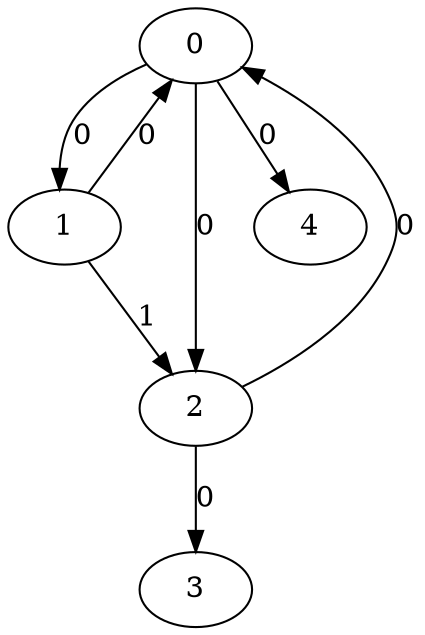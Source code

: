// Source:148 Canonical: -1 0 0 -1 0 0 -1 1 -1 -1 0 -1 -1 0 -1 -1 -1 -1 -1 -1 -1 -1 -1 -1 -1
digraph HRA_from_148_graph_000 {
  0 -> 1 [label="0"];
  0 -> 2 [label="0"];
  1 -> 0 [label="0"];
  1 -> 2 [label="1"];
  2 -> 0 [label="0"];
  2 -> 3 [label="0"];
  0 -> 4 [label="0"];
}

// Source:148 Canonical: -1 0 0 -1 0 0 -1 1 -1 -1 0 -1 -1 0 -1 -1 -1 -1 -1 -1 0 -1 -1 -1 -1
digraph HRA_from_148_graph_001 {
  0 -> 1 [label="0"];
  0 -> 2 [label="0"];
  1 -> 0 [label="0"];
  1 -> 2 [label="1"];
  2 -> 0 [label="0"];
  2 -> 3 [label="0"];
  0 -> 4 [label="0"];
  4 -> 0 [label="0"];
}

// Source:148 Canonical: -1 0 0 -1 -1 0 -1 1 -1 0 0 -1 -1 0 -1 -1 -1 -1 -1 -1 -1 -1 -1 -1 -1
digraph HRA_from_148_graph_002 {
  0 -> 1 [label="0"];
  0 -> 2 [label="0"];
  1 -> 0 [label="0"];
  1 -> 2 [label="1"];
  2 -> 0 [label="0"];
  2 -> 3 [label="0"];
  1 -> 4 [label="0"];
}

// Source:148 Canonical: -1 0 0 -1 0 0 -1 1 -1 0 0 -1 -1 0 -1 -1 -1 -1 -1 -1 -1 -1 -1 -1 -1
digraph HRA_from_148_graph_003 {
  0 -> 1 [label="0"];
  0 -> 2 [label="0"];
  1 -> 0 [label="0"];
  1 -> 2 [label="1"];
  2 -> 0 [label="0"];
  2 -> 3 [label="0"];
  0 -> 4 [label="0"];
  1 -> 4 [label="0"];
}

// Source:148 Canonical: -1 0 0 -1 -1 0 -1 1 -1 0 0 -1 -1 0 -1 -1 -1 -1 -1 -1 0 -1 -1 -1 -1
digraph HRA_from_148_graph_004 {
  0 -> 1 [label="0"];
  0 -> 2 [label="0"];
  1 -> 0 [label="0"];
  1 -> 2 [label="1"];
  2 -> 0 [label="0"];
  2 -> 3 [label="0"];
  4 -> 0 [label="0"];
  1 -> 4 [label="0"];
}

// Source:148 Canonical: -1 0 0 -1 0 0 -1 1 -1 0 0 -1 -1 0 -1 -1 -1 -1 -1 -1 0 -1 -1 -1 -1
digraph HRA_from_148_graph_005 {
  0 -> 1 [label="0"];
  0 -> 2 [label="0"];
  1 -> 0 [label="0"];
  1 -> 2 [label="1"];
  2 -> 0 [label="0"];
  2 -> 3 [label="0"];
  0 -> 4 [label="0"];
  4 -> 0 [label="0"];
  1 -> 4 [label="0"];
}

// Source:148 Canonical: -1 0 0 -1 0 0 -1 1 -1 -1 0 -1 -1 0 -1 -1 -1 -1 -1 -1 -1 0 -1 -1 -1
digraph HRA_from_148_graph_006 {
  0 -> 1 [label="0"];
  0 -> 2 [label="0"];
  1 -> 0 [label="0"];
  1 -> 2 [label="1"];
  2 -> 0 [label="0"];
  2 -> 3 [label="0"];
  0 -> 4 [label="0"];
  4 -> 1 [label="0"];
}

// Source:148 Canonical: -1 0 0 -1 0 0 -1 1 -1 -1 0 -1 -1 0 -1 -1 -1 -1 -1 -1 0 0 -1 -1 -1
digraph HRA_from_148_graph_007 {
  0 -> 1 [label="0"];
  0 -> 2 [label="0"];
  1 -> 0 [label="0"];
  1 -> 2 [label="1"];
  2 -> 0 [label="0"];
  2 -> 3 [label="0"];
  0 -> 4 [label="0"];
  4 -> 0 [label="0"];
  4 -> 1 [label="0"];
}

// Source:148 Canonical: -1 0 0 -1 -1 0 -1 1 -1 0 0 -1 -1 0 -1 -1 -1 -1 -1 -1 -1 0 -1 -1 -1
digraph HRA_from_148_graph_008 {
  0 -> 1 [label="0"];
  0 -> 2 [label="0"];
  1 -> 0 [label="0"];
  1 -> 2 [label="1"];
  2 -> 0 [label="0"];
  2 -> 3 [label="0"];
  1 -> 4 [label="0"];
  4 -> 1 [label="0"];
}

// Source:148 Canonical: -1 0 0 -1 0 0 -1 1 -1 0 0 -1 -1 0 -1 -1 -1 -1 -1 -1 -1 0 -1 -1 -1
digraph HRA_from_148_graph_009 {
  0 -> 1 [label="0"];
  0 -> 2 [label="0"];
  1 -> 0 [label="0"];
  1 -> 2 [label="1"];
  2 -> 0 [label="0"];
  2 -> 3 [label="0"];
  0 -> 4 [label="0"];
  1 -> 4 [label="0"];
  4 -> 1 [label="0"];
}

// Source:148 Canonical: -1 0 0 -1 -1 0 -1 1 -1 0 0 -1 -1 0 -1 -1 -1 -1 -1 -1 0 0 -1 -1 -1
digraph HRA_from_148_graph_010 {
  0 -> 1 [label="0"];
  0 -> 2 [label="0"];
  1 -> 0 [label="0"];
  1 -> 2 [label="1"];
  2 -> 0 [label="0"];
  2 -> 3 [label="0"];
  4 -> 0 [label="0"];
  1 -> 4 [label="0"];
  4 -> 1 [label="0"];
}

// Source:148 Canonical: -1 0 0 -1 0 0 -1 1 -1 0 0 -1 -1 0 -1 -1 -1 -1 -1 -1 0 0 -1 -1 -1
digraph HRA_from_148_graph_011 {
  0 -> 1 [label="0"];
  0 -> 2 [label="0"];
  1 -> 0 [label="0"];
  1 -> 2 [label="1"];
  2 -> 0 [label="0"];
  2 -> 3 [label="0"];
  0 -> 4 [label="0"];
  4 -> 0 [label="0"];
  1 -> 4 [label="0"];
  4 -> 1 [label="0"];
}

// Source:148 Canonical: -1 0 0 -1 -1 0 -1 1 -1 -1 0 -1 -1 0 0 -1 -1 -1 -1 -1 -1 -1 -1 -1 -1
digraph HRA_from_148_graph_012 {
  0 -> 1 [label="0"];
  0 -> 2 [label="0"];
  1 -> 0 [label="0"];
  1 -> 2 [label="1"];
  2 -> 0 [label="0"];
  2 -> 3 [label="0"];
  2 -> 4 [label="0"];
}

// Source:148 Canonical: -1 0 0 -1 0 0 -1 1 -1 -1 0 -1 -1 0 0 -1 -1 -1 -1 -1 -1 -1 -1 -1 -1
digraph HRA_from_148_graph_013 {
  0 -> 1 [label="0"];
  0 -> 2 [label="0"];
  1 -> 0 [label="0"];
  1 -> 2 [label="1"];
  2 -> 0 [label="0"];
  2 -> 3 [label="0"];
  0 -> 4 [label="0"];
  2 -> 4 [label="0"];
}

// Source:148 Canonical: -1 0 0 -1 -1 0 -1 1 -1 -1 0 -1 -1 0 0 -1 -1 -1 -1 -1 0 -1 -1 -1 -1
digraph HRA_from_148_graph_014 {
  0 -> 1 [label="0"];
  0 -> 2 [label="0"];
  1 -> 0 [label="0"];
  1 -> 2 [label="1"];
  2 -> 0 [label="0"];
  2 -> 3 [label="0"];
  4 -> 0 [label="0"];
  2 -> 4 [label="0"];
}

// Source:148 Canonical: -1 0 0 -1 0 0 -1 1 -1 -1 0 -1 -1 0 0 -1 -1 -1 -1 -1 0 -1 -1 -1 -1
digraph HRA_from_148_graph_015 {
  0 -> 1 [label="0"];
  0 -> 2 [label="0"];
  1 -> 0 [label="0"];
  1 -> 2 [label="1"];
  2 -> 0 [label="0"];
  2 -> 3 [label="0"];
  0 -> 4 [label="0"];
  4 -> 0 [label="0"];
  2 -> 4 [label="0"];
}

// Source:148 Canonical: -1 0 0 -1 -1 0 -1 1 -1 0 0 -1 -1 0 0 -1 -1 -1 -1 -1 -1 -1 -1 -1 -1
digraph HRA_from_148_graph_016 {
  0 -> 1 [label="0"];
  0 -> 2 [label="0"];
  1 -> 0 [label="0"];
  1 -> 2 [label="1"];
  2 -> 0 [label="0"];
  2 -> 3 [label="0"];
  1 -> 4 [label="0"];
  2 -> 4 [label="0"];
}

// Source:148 Canonical: -1 0 0 -1 0 0 -1 1 -1 0 0 -1 -1 0 0 -1 -1 -1 -1 -1 -1 -1 -1 -1 -1
digraph HRA_from_148_graph_017 {
  0 -> 1 [label="0"];
  0 -> 2 [label="0"];
  1 -> 0 [label="0"];
  1 -> 2 [label="1"];
  2 -> 0 [label="0"];
  2 -> 3 [label="0"];
  0 -> 4 [label="0"];
  1 -> 4 [label="0"];
  2 -> 4 [label="0"];
}

// Source:148 Canonical: -1 0 0 -1 -1 0 -1 1 -1 0 0 -1 -1 0 0 -1 -1 -1 -1 -1 0 -1 -1 -1 -1
digraph HRA_from_148_graph_018 {
  0 -> 1 [label="0"];
  0 -> 2 [label="0"];
  1 -> 0 [label="0"];
  1 -> 2 [label="1"];
  2 -> 0 [label="0"];
  2 -> 3 [label="0"];
  4 -> 0 [label="0"];
  1 -> 4 [label="0"];
  2 -> 4 [label="0"];
}

// Source:148 Canonical: -1 0 0 -1 0 0 -1 1 -1 0 0 -1 -1 0 0 -1 -1 -1 -1 -1 0 -1 -1 -1 -1
digraph HRA_from_148_graph_019 {
  0 -> 1 [label="0"];
  0 -> 2 [label="0"];
  1 -> 0 [label="0"];
  1 -> 2 [label="1"];
  2 -> 0 [label="0"];
  2 -> 3 [label="0"];
  0 -> 4 [label="0"];
  4 -> 0 [label="0"];
  1 -> 4 [label="0"];
  2 -> 4 [label="0"];
}

// Source:148 Canonical: -1 0 0 -1 -1 0 -1 1 -1 -1 0 -1 -1 0 0 -1 -1 -1 -1 -1 -1 0 -1 -1 -1
digraph HRA_from_148_graph_020 {
  0 -> 1 [label="0"];
  0 -> 2 [label="0"];
  1 -> 0 [label="0"];
  1 -> 2 [label="1"];
  2 -> 0 [label="0"];
  2 -> 3 [label="0"];
  4 -> 1 [label="0"];
  2 -> 4 [label="0"];
}

// Source:148 Canonical: -1 0 0 -1 0 0 -1 1 -1 -1 0 -1 -1 0 0 -1 -1 -1 -1 -1 -1 0 -1 -1 -1
digraph HRA_from_148_graph_021 {
  0 -> 1 [label="0"];
  0 -> 2 [label="0"];
  1 -> 0 [label="0"];
  1 -> 2 [label="1"];
  2 -> 0 [label="0"];
  2 -> 3 [label="0"];
  0 -> 4 [label="0"];
  4 -> 1 [label="0"];
  2 -> 4 [label="0"];
}

// Source:148 Canonical: -1 0 0 -1 -1 0 -1 1 -1 -1 0 -1 -1 0 0 -1 -1 -1 -1 -1 0 0 -1 -1 -1
digraph HRA_from_148_graph_022 {
  0 -> 1 [label="0"];
  0 -> 2 [label="0"];
  1 -> 0 [label="0"];
  1 -> 2 [label="1"];
  2 -> 0 [label="0"];
  2 -> 3 [label="0"];
  4 -> 0 [label="0"];
  4 -> 1 [label="0"];
  2 -> 4 [label="0"];
}

// Source:148 Canonical: -1 0 0 -1 0 0 -1 1 -1 -1 0 -1 -1 0 0 -1 -1 -1 -1 -1 0 0 -1 -1 -1
digraph HRA_from_148_graph_023 {
  0 -> 1 [label="0"];
  0 -> 2 [label="0"];
  1 -> 0 [label="0"];
  1 -> 2 [label="1"];
  2 -> 0 [label="0"];
  2 -> 3 [label="0"];
  0 -> 4 [label="0"];
  4 -> 0 [label="0"];
  4 -> 1 [label="0"];
  2 -> 4 [label="0"];
}

// Source:148 Canonical: -1 0 0 -1 -1 0 -1 1 -1 0 0 -1 -1 0 0 -1 -1 -1 -1 -1 -1 0 -1 -1 -1
digraph HRA_from_148_graph_024 {
  0 -> 1 [label="0"];
  0 -> 2 [label="0"];
  1 -> 0 [label="0"];
  1 -> 2 [label="1"];
  2 -> 0 [label="0"];
  2 -> 3 [label="0"];
  1 -> 4 [label="0"];
  4 -> 1 [label="0"];
  2 -> 4 [label="0"];
}

// Source:148 Canonical: -1 0 0 -1 0 0 -1 1 -1 0 0 -1 -1 0 0 -1 -1 -1 -1 -1 -1 0 -1 -1 -1
digraph HRA_from_148_graph_025 {
  0 -> 1 [label="0"];
  0 -> 2 [label="0"];
  1 -> 0 [label="0"];
  1 -> 2 [label="1"];
  2 -> 0 [label="0"];
  2 -> 3 [label="0"];
  0 -> 4 [label="0"];
  1 -> 4 [label="0"];
  4 -> 1 [label="0"];
  2 -> 4 [label="0"];
}

// Source:148 Canonical: -1 0 0 -1 -1 0 -1 1 -1 0 0 -1 -1 0 0 -1 -1 -1 -1 -1 0 0 -1 -1 -1
digraph HRA_from_148_graph_026 {
  0 -> 1 [label="0"];
  0 -> 2 [label="0"];
  1 -> 0 [label="0"];
  1 -> 2 [label="1"];
  2 -> 0 [label="0"];
  2 -> 3 [label="0"];
  4 -> 0 [label="0"];
  1 -> 4 [label="0"];
  4 -> 1 [label="0"];
  2 -> 4 [label="0"];
}

// Source:148 Canonical: -1 0 0 -1 0 0 -1 1 -1 0 0 -1 -1 0 0 -1 -1 -1 -1 -1 0 0 -1 -1 -1
digraph HRA_from_148_graph_027 {
  0 -> 1 [label="0"];
  0 -> 2 [label="0"];
  1 -> 0 [label="0"];
  1 -> 2 [label="1"];
  2 -> 0 [label="0"];
  2 -> 3 [label="0"];
  0 -> 4 [label="0"];
  4 -> 0 [label="0"];
  1 -> 4 [label="0"];
  4 -> 1 [label="0"];
  2 -> 4 [label="0"];
}

// Source:148 Canonical: -1 0 0 -1 0 0 -1 1 -1 -1 0 -1 -1 0 -1 -1 -1 -1 -1 -1 -1 -1 0 -1 -1
digraph HRA_from_148_graph_028 {
  0 -> 1 [label="0"];
  0 -> 2 [label="0"];
  1 -> 0 [label="0"];
  1 -> 2 [label="1"];
  2 -> 0 [label="0"];
  2 -> 3 [label="0"];
  0 -> 4 [label="0"];
  4 -> 2 [label="0"];
}

// Source:148 Canonical: -1 0 0 -1 0 0 -1 1 -1 -1 0 -1 -1 0 -1 -1 -1 -1 -1 -1 0 -1 0 -1 -1
digraph HRA_from_148_graph_029 {
  0 -> 1 [label="0"];
  0 -> 2 [label="0"];
  1 -> 0 [label="0"];
  1 -> 2 [label="1"];
  2 -> 0 [label="0"];
  2 -> 3 [label="0"];
  0 -> 4 [label="0"];
  4 -> 0 [label="0"];
  4 -> 2 [label="0"];
}

// Source:148 Canonical: -1 0 0 -1 -1 0 -1 1 -1 0 0 -1 -1 0 -1 -1 -1 -1 -1 -1 -1 -1 0 -1 -1
digraph HRA_from_148_graph_030 {
  0 -> 1 [label="0"];
  0 -> 2 [label="0"];
  1 -> 0 [label="0"];
  1 -> 2 [label="1"];
  2 -> 0 [label="0"];
  2 -> 3 [label="0"];
  1 -> 4 [label="0"];
  4 -> 2 [label="0"];
}

// Source:148 Canonical: -1 0 0 -1 0 0 -1 1 -1 0 0 -1 -1 0 -1 -1 -1 -1 -1 -1 -1 -1 0 -1 -1
digraph HRA_from_148_graph_031 {
  0 -> 1 [label="0"];
  0 -> 2 [label="0"];
  1 -> 0 [label="0"];
  1 -> 2 [label="1"];
  2 -> 0 [label="0"];
  2 -> 3 [label="0"];
  0 -> 4 [label="0"];
  1 -> 4 [label="0"];
  4 -> 2 [label="0"];
}

// Source:148 Canonical: -1 0 0 -1 -1 0 -1 1 -1 0 0 -1 -1 0 -1 -1 -1 -1 -1 -1 0 -1 0 -1 -1
digraph HRA_from_148_graph_032 {
  0 -> 1 [label="0"];
  0 -> 2 [label="0"];
  1 -> 0 [label="0"];
  1 -> 2 [label="1"];
  2 -> 0 [label="0"];
  2 -> 3 [label="0"];
  4 -> 0 [label="0"];
  1 -> 4 [label="0"];
  4 -> 2 [label="0"];
}

// Source:148 Canonical: -1 0 0 -1 0 0 -1 1 -1 0 0 -1 -1 0 -1 -1 -1 -1 -1 -1 0 -1 0 -1 -1
digraph HRA_from_148_graph_033 {
  0 -> 1 [label="0"];
  0 -> 2 [label="0"];
  1 -> 0 [label="0"];
  1 -> 2 [label="1"];
  2 -> 0 [label="0"];
  2 -> 3 [label="0"];
  0 -> 4 [label="0"];
  4 -> 0 [label="0"];
  1 -> 4 [label="0"];
  4 -> 2 [label="0"];
}

// Source:148 Canonical: -1 0 0 -1 0 0 -1 1 -1 -1 0 -1 -1 0 -1 -1 -1 -1 -1 -1 -1 0 0 -1 -1
digraph HRA_from_148_graph_034 {
  0 -> 1 [label="0"];
  0 -> 2 [label="0"];
  1 -> 0 [label="0"];
  1 -> 2 [label="1"];
  2 -> 0 [label="0"];
  2 -> 3 [label="0"];
  0 -> 4 [label="0"];
  4 -> 1 [label="0"];
  4 -> 2 [label="0"];
}

// Source:148 Canonical: -1 0 0 -1 0 0 -1 1 -1 -1 0 -1 -1 0 -1 -1 -1 -1 -1 -1 0 0 0 -1 -1
digraph HRA_from_148_graph_035 {
  0 -> 1 [label="0"];
  0 -> 2 [label="0"];
  1 -> 0 [label="0"];
  1 -> 2 [label="1"];
  2 -> 0 [label="0"];
  2 -> 3 [label="0"];
  0 -> 4 [label="0"];
  4 -> 0 [label="0"];
  4 -> 1 [label="0"];
  4 -> 2 [label="0"];
}

// Source:148 Canonical: -1 0 0 -1 -1 0 -1 1 -1 0 0 -1 -1 0 -1 -1 -1 -1 -1 -1 -1 0 0 -1 -1
digraph HRA_from_148_graph_036 {
  0 -> 1 [label="0"];
  0 -> 2 [label="0"];
  1 -> 0 [label="0"];
  1 -> 2 [label="1"];
  2 -> 0 [label="0"];
  2 -> 3 [label="0"];
  1 -> 4 [label="0"];
  4 -> 1 [label="0"];
  4 -> 2 [label="0"];
}

// Source:148 Canonical: -1 0 0 -1 0 0 -1 1 -1 0 0 -1 -1 0 -1 -1 -1 -1 -1 -1 -1 0 0 -1 -1
digraph HRA_from_148_graph_037 {
  0 -> 1 [label="0"];
  0 -> 2 [label="0"];
  1 -> 0 [label="0"];
  1 -> 2 [label="1"];
  2 -> 0 [label="0"];
  2 -> 3 [label="0"];
  0 -> 4 [label="0"];
  1 -> 4 [label="0"];
  4 -> 1 [label="0"];
  4 -> 2 [label="0"];
}

// Source:148 Canonical: -1 0 0 -1 -1 0 -1 1 -1 0 0 -1 -1 0 -1 -1 -1 -1 -1 -1 0 0 0 -1 -1
digraph HRA_from_148_graph_038 {
  0 -> 1 [label="0"];
  0 -> 2 [label="0"];
  1 -> 0 [label="0"];
  1 -> 2 [label="1"];
  2 -> 0 [label="0"];
  2 -> 3 [label="0"];
  4 -> 0 [label="0"];
  1 -> 4 [label="0"];
  4 -> 1 [label="0"];
  4 -> 2 [label="0"];
}

// Source:148 Canonical: -1 0 0 -1 0 0 -1 1 -1 0 0 -1 -1 0 -1 -1 -1 -1 -1 -1 0 0 0 -1 -1
digraph HRA_from_148_graph_039 {
  0 -> 1 [label="0"];
  0 -> 2 [label="0"];
  1 -> 0 [label="0"];
  1 -> 2 [label="1"];
  2 -> 0 [label="0"];
  2 -> 3 [label="0"];
  0 -> 4 [label="0"];
  4 -> 0 [label="0"];
  1 -> 4 [label="0"];
  4 -> 1 [label="0"];
  4 -> 2 [label="0"];
}

// Source:148 Canonical: -1 0 0 -1 -1 0 -1 1 -1 -1 0 -1 -1 0 0 -1 -1 -1 -1 -1 -1 -1 0 -1 -1
digraph HRA_from_148_graph_040 {
  0 -> 1 [label="0"];
  0 -> 2 [label="0"];
  1 -> 0 [label="0"];
  1 -> 2 [label="1"];
  2 -> 0 [label="0"];
  2 -> 3 [label="0"];
  2 -> 4 [label="0"];
  4 -> 2 [label="0"];
}

// Source:148 Canonical: -1 0 0 -1 0 0 -1 1 -1 -1 0 -1 -1 0 0 -1 -1 -1 -1 -1 -1 -1 0 -1 -1
digraph HRA_from_148_graph_041 {
  0 -> 1 [label="0"];
  0 -> 2 [label="0"];
  1 -> 0 [label="0"];
  1 -> 2 [label="1"];
  2 -> 0 [label="0"];
  2 -> 3 [label="0"];
  0 -> 4 [label="0"];
  2 -> 4 [label="0"];
  4 -> 2 [label="0"];
}

// Source:148 Canonical: -1 0 0 -1 -1 0 -1 1 -1 -1 0 -1 -1 0 0 -1 -1 -1 -1 -1 0 -1 0 -1 -1
digraph HRA_from_148_graph_042 {
  0 -> 1 [label="0"];
  0 -> 2 [label="0"];
  1 -> 0 [label="0"];
  1 -> 2 [label="1"];
  2 -> 0 [label="0"];
  2 -> 3 [label="0"];
  4 -> 0 [label="0"];
  2 -> 4 [label="0"];
  4 -> 2 [label="0"];
}

// Source:148 Canonical: -1 0 0 -1 0 0 -1 1 -1 -1 0 -1 -1 0 0 -1 -1 -1 -1 -1 0 -1 0 -1 -1
digraph HRA_from_148_graph_043 {
  0 -> 1 [label="0"];
  0 -> 2 [label="0"];
  1 -> 0 [label="0"];
  1 -> 2 [label="1"];
  2 -> 0 [label="0"];
  2 -> 3 [label="0"];
  0 -> 4 [label="0"];
  4 -> 0 [label="0"];
  2 -> 4 [label="0"];
  4 -> 2 [label="0"];
}

// Source:148 Canonical: -1 0 0 -1 -1 0 -1 1 -1 0 0 -1 -1 0 0 -1 -1 -1 -1 -1 -1 -1 0 -1 -1
digraph HRA_from_148_graph_044 {
  0 -> 1 [label="0"];
  0 -> 2 [label="0"];
  1 -> 0 [label="0"];
  1 -> 2 [label="1"];
  2 -> 0 [label="0"];
  2 -> 3 [label="0"];
  1 -> 4 [label="0"];
  2 -> 4 [label="0"];
  4 -> 2 [label="0"];
}

// Source:148 Canonical: -1 0 0 -1 0 0 -1 1 -1 0 0 -1 -1 0 0 -1 -1 -1 -1 -1 -1 -1 0 -1 -1
digraph HRA_from_148_graph_045 {
  0 -> 1 [label="0"];
  0 -> 2 [label="0"];
  1 -> 0 [label="0"];
  1 -> 2 [label="1"];
  2 -> 0 [label="0"];
  2 -> 3 [label="0"];
  0 -> 4 [label="0"];
  1 -> 4 [label="0"];
  2 -> 4 [label="0"];
  4 -> 2 [label="0"];
}

// Source:148 Canonical: -1 0 0 -1 -1 0 -1 1 -1 0 0 -1 -1 0 0 -1 -1 -1 -1 -1 0 -1 0 -1 -1
digraph HRA_from_148_graph_046 {
  0 -> 1 [label="0"];
  0 -> 2 [label="0"];
  1 -> 0 [label="0"];
  1 -> 2 [label="1"];
  2 -> 0 [label="0"];
  2 -> 3 [label="0"];
  4 -> 0 [label="0"];
  1 -> 4 [label="0"];
  2 -> 4 [label="0"];
  4 -> 2 [label="0"];
}

// Source:148 Canonical: -1 0 0 -1 0 0 -1 1 -1 0 0 -1 -1 0 0 -1 -1 -1 -1 -1 0 -1 0 -1 -1
digraph HRA_from_148_graph_047 {
  0 -> 1 [label="0"];
  0 -> 2 [label="0"];
  1 -> 0 [label="0"];
  1 -> 2 [label="1"];
  2 -> 0 [label="0"];
  2 -> 3 [label="0"];
  0 -> 4 [label="0"];
  4 -> 0 [label="0"];
  1 -> 4 [label="0"];
  2 -> 4 [label="0"];
  4 -> 2 [label="0"];
}

// Source:148 Canonical: -1 0 0 -1 -1 0 -1 1 -1 -1 0 -1 -1 0 0 -1 -1 -1 -1 -1 -1 0 0 -1 -1
digraph HRA_from_148_graph_048 {
  0 -> 1 [label="0"];
  0 -> 2 [label="0"];
  1 -> 0 [label="0"];
  1 -> 2 [label="1"];
  2 -> 0 [label="0"];
  2 -> 3 [label="0"];
  4 -> 1 [label="0"];
  2 -> 4 [label="0"];
  4 -> 2 [label="0"];
}

// Source:148 Canonical: -1 0 0 -1 0 0 -1 1 -1 -1 0 -1 -1 0 0 -1 -1 -1 -1 -1 -1 0 0 -1 -1
digraph HRA_from_148_graph_049 {
  0 -> 1 [label="0"];
  0 -> 2 [label="0"];
  1 -> 0 [label="0"];
  1 -> 2 [label="1"];
  2 -> 0 [label="0"];
  2 -> 3 [label="0"];
  0 -> 4 [label="0"];
  4 -> 1 [label="0"];
  2 -> 4 [label="0"];
  4 -> 2 [label="0"];
}

// Source:148 Canonical: -1 0 0 -1 -1 0 -1 1 -1 -1 0 -1 -1 0 0 -1 -1 -1 -1 -1 0 0 0 -1 -1
digraph HRA_from_148_graph_050 {
  0 -> 1 [label="0"];
  0 -> 2 [label="0"];
  1 -> 0 [label="0"];
  1 -> 2 [label="1"];
  2 -> 0 [label="0"];
  2 -> 3 [label="0"];
  4 -> 0 [label="0"];
  4 -> 1 [label="0"];
  2 -> 4 [label="0"];
  4 -> 2 [label="0"];
}

// Source:148 Canonical: -1 0 0 -1 0 0 -1 1 -1 -1 0 -1 -1 0 0 -1 -1 -1 -1 -1 0 0 0 -1 -1
digraph HRA_from_148_graph_051 {
  0 -> 1 [label="0"];
  0 -> 2 [label="0"];
  1 -> 0 [label="0"];
  1 -> 2 [label="1"];
  2 -> 0 [label="0"];
  2 -> 3 [label="0"];
  0 -> 4 [label="0"];
  4 -> 0 [label="0"];
  4 -> 1 [label="0"];
  2 -> 4 [label="0"];
  4 -> 2 [label="0"];
}

// Source:148 Canonical: -1 0 0 -1 -1 0 -1 1 -1 0 0 -1 -1 0 0 -1 -1 -1 -1 -1 -1 0 0 -1 -1
digraph HRA_from_148_graph_052 {
  0 -> 1 [label="0"];
  0 -> 2 [label="0"];
  1 -> 0 [label="0"];
  1 -> 2 [label="1"];
  2 -> 0 [label="0"];
  2 -> 3 [label="0"];
  1 -> 4 [label="0"];
  4 -> 1 [label="0"];
  2 -> 4 [label="0"];
  4 -> 2 [label="0"];
}

// Source:148 Canonical: -1 0 0 -1 0 0 -1 1 -1 0 0 -1 -1 0 0 -1 -1 -1 -1 -1 -1 0 0 -1 -1
digraph HRA_from_148_graph_053 {
  0 -> 1 [label="0"];
  0 -> 2 [label="0"];
  1 -> 0 [label="0"];
  1 -> 2 [label="1"];
  2 -> 0 [label="0"];
  2 -> 3 [label="0"];
  0 -> 4 [label="0"];
  1 -> 4 [label="0"];
  4 -> 1 [label="0"];
  2 -> 4 [label="0"];
  4 -> 2 [label="0"];
}

// Source:148 Canonical: -1 0 0 -1 -1 0 -1 1 -1 0 0 -1 -1 0 0 -1 -1 -1 -1 -1 0 0 0 -1 -1
digraph HRA_from_148_graph_054 {
  0 -> 1 [label="0"];
  0 -> 2 [label="0"];
  1 -> 0 [label="0"];
  1 -> 2 [label="1"];
  2 -> 0 [label="0"];
  2 -> 3 [label="0"];
  4 -> 0 [label="0"];
  1 -> 4 [label="0"];
  4 -> 1 [label="0"];
  2 -> 4 [label="0"];
  4 -> 2 [label="0"];
}

// Source:148 Canonical: -1 0 0 -1 0 0 -1 1 -1 0 0 -1 -1 0 0 -1 -1 -1 -1 -1 0 0 0 -1 -1
digraph HRA_from_148_graph_055 {
  0 -> 1 [label="0"];
  0 -> 2 [label="0"];
  1 -> 0 [label="0"];
  1 -> 2 [label="1"];
  2 -> 0 [label="0"];
  2 -> 3 [label="0"];
  0 -> 4 [label="0"];
  4 -> 0 [label="0"];
  1 -> 4 [label="0"];
  4 -> 1 [label="0"];
  2 -> 4 [label="0"];
  4 -> 2 [label="0"];
}

// Source:148 Canonical: -1 0 0 -1 -1 0 -1 1 -1 -1 0 -1 -1 0 -1 -1 -1 -1 -1 0 -1 -1 -1 -1 -1
digraph HRA_from_148_graph_056 {
  0 -> 1 [label="0"];
  0 -> 2 [label="0"];
  1 -> 0 [label="0"];
  1 -> 2 [label="1"];
  2 -> 0 [label="0"];
  2 -> 3 [label="0"];
  3 -> 4 [label="0"];
}

// Source:148 Canonical: -1 0 0 -1 0 0 -1 1 -1 -1 0 -1 -1 0 -1 -1 -1 -1 -1 0 -1 -1 -1 -1 -1
digraph HRA_from_148_graph_057 {
  0 -> 1 [label="0"];
  0 -> 2 [label="0"];
  1 -> 0 [label="0"];
  1 -> 2 [label="1"];
  2 -> 0 [label="0"];
  2 -> 3 [label="0"];
  0 -> 4 [label="0"];
  3 -> 4 [label="0"];
}

// Source:148 Canonical: -1 0 0 -1 -1 0 -1 1 -1 -1 0 -1 -1 0 -1 -1 -1 -1 -1 0 0 -1 -1 -1 -1
digraph HRA_from_148_graph_058 {
  0 -> 1 [label="0"];
  0 -> 2 [label="0"];
  1 -> 0 [label="0"];
  1 -> 2 [label="1"];
  2 -> 0 [label="0"];
  2 -> 3 [label="0"];
  4 -> 0 [label="0"];
  3 -> 4 [label="0"];
}

// Source:148 Canonical: -1 0 0 -1 0 0 -1 1 -1 -1 0 -1 -1 0 -1 -1 -1 -1 -1 0 0 -1 -1 -1 -1
digraph HRA_from_148_graph_059 {
  0 -> 1 [label="0"];
  0 -> 2 [label="0"];
  1 -> 0 [label="0"];
  1 -> 2 [label="1"];
  2 -> 0 [label="0"];
  2 -> 3 [label="0"];
  0 -> 4 [label="0"];
  4 -> 0 [label="0"];
  3 -> 4 [label="0"];
}

// Source:148 Canonical: -1 0 0 -1 -1 0 -1 1 -1 0 0 -1 -1 0 -1 -1 -1 -1 -1 0 -1 -1 -1 -1 -1
digraph HRA_from_148_graph_060 {
  0 -> 1 [label="0"];
  0 -> 2 [label="0"];
  1 -> 0 [label="0"];
  1 -> 2 [label="1"];
  2 -> 0 [label="0"];
  2 -> 3 [label="0"];
  1 -> 4 [label="0"];
  3 -> 4 [label="0"];
}

// Source:148 Canonical: -1 0 0 -1 0 0 -1 1 -1 0 0 -1 -1 0 -1 -1 -1 -1 -1 0 -1 -1 -1 -1 -1
digraph HRA_from_148_graph_061 {
  0 -> 1 [label="0"];
  0 -> 2 [label="0"];
  1 -> 0 [label="0"];
  1 -> 2 [label="1"];
  2 -> 0 [label="0"];
  2 -> 3 [label="0"];
  0 -> 4 [label="0"];
  1 -> 4 [label="0"];
  3 -> 4 [label="0"];
}

// Source:148 Canonical: -1 0 0 -1 -1 0 -1 1 -1 0 0 -1 -1 0 -1 -1 -1 -1 -1 0 0 -1 -1 -1 -1
digraph HRA_from_148_graph_062 {
  0 -> 1 [label="0"];
  0 -> 2 [label="0"];
  1 -> 0 [label="0"];
  1 -> 2 [label="1"];
  2 -> 0 [label="0"];
  2 -> 3 [label="0"];
  4 -> 0 [label="0"];
  1 -> 4 [label="0"];
  3 -> 4 [label="0"];
}

// Source:148 Canonical: -1 0 0 -1 0 0 -1 1 -1 0 0 -1 -1 0 -1 -1 -1 -1 -1 0 0 -1 -1 -1 -1
digraph HRA_from_148_graph_063 {
  0 -> 1 [label="0"];
  0 -> 2 [label="0"];
  1 -> 0 [label="0"];
  1 -> 2 [label="1"];
  2 -> 0 [label="0"];
  2 -> 3 [label="0"];
  0 -> 4 [label="0"];
  4 -> 0 [label="0"];
  1 -> 4 [label="0"];
  3 -> 4 [label="0"];
}

// Source:148 Canonical: -1 0 0 -1 -1 0 -1 1 -1 -1 0 -1 -1 0 -1 -1 -1 -1 -1 0 -1 0 -1 -1 -1
digraph HRA_from_148_graph_064 {
  0 -> 1 [label="0"];
  0 -> 2 [label="0"];
  1 -> 0 [label="0"];
  1 -> 2 [label="1"];
  2 -> 0 [label="0"];
  2 -> 3 [label="0"];
  4 -> 1 [label="0"];
  3 -> 4 [label="0"];
}

// Source:148 Canonical: -1 0 0 -1 0 0 -1 1 -1 -1 0 -1 -1 0 -1 -1 -1 -1 -1 0 -1 0 -1 -1 -1
digraph HRA_from_148_graph_065 {
  0 -> 1 [label="0"];
  0 -> 2 [label="0"];
  1 -> 0 [label="0"];
  1 -> 2 [label="1"];
  2 -> 0 [label="0"];
  2 -> 3 [label="0"];
  0 -> 4 [label="0"];
  4 -> 1 [label="0"];
  3 -> 4 [label="0"];
}

// Source:148 Canonical: -1 0 0 -1 -1 0 -1 1 -1 -1 0 -1 -1 0 -1 -1 -1 -1 -1 0 0 0 -1 -1 -1
digraph HRA_from_148_graph_066 {
  0 -> 1 [label="0"];
  0 -> 2 [label="0"];
  1 -> 0 [label="0"];
  1 -> 2 [label="1"];
  2 -> 0 [label="0"];
  2 -> 3 [label="0"];
  4 -> 0 [label="0"];
  4 -> 1 [label="0"];
  3 -> 4 [label="0"];
}

// Source:148 Canonical: -1 0 0 -1 0 0 -1 1 -1 -1 0 -1 -1 0 -1 -1 -1 -1 -1 0 0 0 -1 -1 -1
digraph HRA_from_148_graph_067 {
  0 -> 1 [label="0"];
  0 -> 2 [label="0"];
  1 -> 0 [label="0"];
  1 -> 2 [label="1"];
  2 -> 0 [label="0"];
  2 -> 3 [label="0"];
  0 -> 4 [label="0"];
  4 -> 0 [label="0"];
  4 -> 1 [label="0"];
  3 -> 4 [label="0"];
}

// Source:148 Canonical: -1 0 0 -1 -1 0 -1 1 -1 0 0 -1 -1 0 -1 -1 -1 -1 -1 0 -1 0 -1 -1 -1
digraph HRA_from_148_graph_068 {
  0 -> 1 [label="0"];
  0 -> 2 [label="0"];
  1 -> 0 [label="0"];
  1 -> 2 [label="1"];
  2 -> 0 [label="0"];
  2 -> 3 [label="0"];
  1 -> 4 [label="0"];
  4 -> 1 [label="0"];
  3 -> 4 [label="0"];
}

// Source:148 Canonical: -1 0 0 -1 0 0 -1 1 -1 0 0 -1 -1 0 -1 -1 -1 -1 -1 0 -1 0 -1 -1 -1
digraph HRA_from_148_graph_069 {
  0 -> 1 [label="0"];
  0 -> 2 [label="0"];
  1 -> 0 [label="0"];
  1 -> 2 [label="1"];
  2 -> 0 [label="0"];
  2 -> 3 [label="0"];
  0 -> 4 [label="0"];
  1 -> 4 [label="0"];
  4 -> 1 [label="0"];
  3 -> 4 [label="0"];
}

// Source:148 Canonical: -1 0 0 -1 -1 0 -1 1 -1 0 0 -1 -1 0 -1 -1 -1 -1 -1 0 0 0 -1 -1 -1
digraph HRA_from_148_graph_070 {
  0 -> 1 [label="0"];
  0 -> 2 [label="0"];
  1 -> 0 [label="0"];
  1 -> 2 [label="1"];
  2 -> 0 [label="0"];
  2 -> 3 [label="0"];
  4 -> 0 [label="0"];
  1 -> 4 [label="0"];
  4 -> 1 [label="0"];
  3 -> 4 [label="0"];
}

// Source:148 Canonical: -1 0 0 -1 0 0 -1 1 -1 0 0 -1 -1 0 -1 -1 -1 -1 -1 0 0 0 -1 -1 -1
digraph HRA_from_148_graph_071 {
  0 -> 1 [label="0"];
  0 -> 2 [label="0"];
  1 -> 0 [label="0"];
  1 -> 2 [label="1"];
  2 -> 0 [label="0"];
  2 -> 3 [label="0"];
  0 -> 4 [label="0"];
  4 -> 0 [label="0"];
  1 -> 4 [label="0"];
  4 -> 1 [label="0"];
  3 -> 4 [label="0"];
}

// Source:148 Canonical: -1 0 0 -1 -1 0 -1 1 -1 -1 0 -1 -1 0 0 -1 -1 -1 -1 0 -1 -1 -1 -1 -1
digraph HRA_from_148_graph_072 {
  0 -> 1 [label="0"];
  0 -> 2 [label="0"];
  1 -> 0 [label="0"];
  1 -> 2 [label="1"];
  2 -> 0 [label="0"];
  2 -> 3 [label="0"];
  2 -> 4 [label="0"];
  3 -> 4 [label="0"];
}

// Source:148 Canonical: -1 0 0 -1 0 0 -1 1 -1 -1 0 -1 -1 0 0 -1 -1 -1 -1 0 -1 -1 -1 -1 -1
digraph HRA_from_148_graph_073 {
  0 -> 1 [label="0"];
  0 -> 2 [label="0"];
  1 -> 0 [label="0"];
  1 -> 2 [label="1"];
  2 -> 0 [label="0"];
  2 -> 3 [label="0"];
  0 -> 4 [label="0"];
  2 -> 4 [label="0"];
  3 -> 4 [label="0"];
}

// Source:148 Canonical: -1 0 0 -1 -1 0 -1 1 -1 -1 0 -1 -1 0 0 -1 -1 -1 -1 0 0 -1 -1 -1 -1
digraph HRA_from_148_graph_074 {
  0 -> 1 [label="0"];
  0 -> 2 [label="0"];
  1 -> 0 [label="0"];
  1 -> 2 [label="1"];
  2 -> 0 [label="0"];
  2 -> 3 [label="0"];
  4 -> 0 [label="0"];
  2 -> 4 [label="0"];
  3 -> 4 [label="0"];
}

// Source:148 Canonical: -1 0 0 -1 0 0 -1 1 -1 -1 0 -1 -1 0 0 -1 -1 -1 -1 0 0 -1 -1 -1 -1
digraph HRA_from_148_graph_075 {
  0 -> 1 [label="0"];
  0 -> 2 [label="0"];
  1 -> 0 [label="0"];
  1 -> 2 [label="1"];
  2 -> 0 [label="0"];
  2 -> 3 [label="0"];
  0 -> 4 [label="0"];
  4 -> 0 [label="0"];
  2 -> 4 [label="0"];
  3 -> 4 [label="0"];
}

// Source:148 Canonical: -1 0 0 -1 -1 0 -1 1 -1 0 0 -1 -1 0 0 -1 -1 -1 -1 0 -1 -1 -1 -1 -1
digraph HRA_from_148_graph_076 {
  0 -> 1 [label="0"];
  0 -> 2 [label="0"];
  1 -> 0 [label="0"];
  1 -> 2 [label="1"];
  2 -> 0 [label="0"];
  2 -> 3 [label="0"];
  1 -> 4 [label="0"];
  2 -> 4 [label="0"];
  3 -> 4 [label="0"];
}

// Source:148 Canonical: -1 0 0 -1 0 0 -1 1 -1 0 0 -1 -1 0 0 -1 -1 -1 -1 0 -1 -1 -1 -1 -1
digraph HRA_from_148_graph_077 {
  0 -> 1 [label="0"];
  0 -> 2 [label="0"];
  1 -> 0 [label="0"];
  1 -> 2 [label="1"];
  2 -> 0 [label="0"];
  2 -> 3 [label="0"];
  0 -> 4 [label="0"];
  1 -> 4 [label="0"];
  2 -> 4 [label="0"];
  3 -> 4 [label="0"];
}

// Source:148 Canonical: -1 0 0 -1 -1 0 -1 1 -1 0 0 -1 -1 0 0 -1 -1 -1 -1 0 0 -1 -1 -1 -1
digraph HRA_from_148_graph_078 {
  0 -> 1 [label="0"];
  0 -> 2 [label="0"];
  1 -> 0 [label="0"];
  1 -> 2 [label="1"];
  2 -> 0 [label="0"];
  2 -> 3 [label="0"];
  4 -> 0 [label="0"];
  1 -> 4 [label="0"];
  2 -> 4 [label="0"];
  3 -> 4 [label="0"];
}

// Source:148 Canonical: -1 0 0 -1 0 0 -1 1 -1 0 0 -1 -1 0 0 -1 -1 -1 -1 0 0 -1 -1 -1 -1
digraph HRA_from_148_graph_079 {
  0 -> 1 [label="0"];
  0 -> 2 [label="0"];
  1 -> 0 [label="0"];
  1 -> 2 [label="1"];
  2 -> 0 [label="0"];
  2 -> 3 [label="0"];
  0 -> 4 [label="0"];
  4 -> 0 [label="0"];
  1 -> 4 [label="0"];
  2 -> 4 [label="0"];
  3 -> 4 [label="0"];
}

// Source:148 Canonical: -1 0 0 -1 -1 0 -1 1 -1 -1 0 -1 -1 0 0 -1 -1 -1 -1 0 -1 0 -1 -1 -1
digraph HRA_from_148_graph_080 {
  0 -> 1 [label="0"];
  0 -> 2 [label="0"];
  1 -> 0 [label="0"];
  1 -> 2 [label="1"];
  2 -> 0 [label="0"];
  2 -> 3 [label="0"];
  4 -> 1 [label="0"];
  2 -> 4 [label="0"];
  3 -> 4 [label="0"];
}

// Source:148 Canonical: -1 0 0 -1 0 0 -1 1 -1 -1 0 -1 -1 0 0 -1 -1 -1 -1 0 -1 0 -1 -1 -1
digraph HRA_from_148_graph_081 {
  0 -> 1 [label="0"];
  0 -> 2 [label="0"];
  1 -> 0 [label="0"];
  1 -> 2 [label="1"];
  2 -> 0 [label="0"];
  2 -> 3 [label="0"];
  0 -> 4 [label="0"];
  4 -> 1 [label="0"];
  2 -> 4 [label="0"];
  3 -> 4 [label="0"];
}

// Source:148 Canonical: -1 0 0 -1 -1 0 -1 1 -1 -1 0 -1 -1 0 0 -1 -1 -1 -1 0 0 0 -1 -1 -1
digraph HRA_from_148_graph_082 {
  0 -> 1 [label="0"];
  0 -> 2 [label="0"];
  1 -> 0 [label="0"];
  1 -> 2 [label="1"];
  2 -> 0 [label="0"];
  2 -> 3 [label="0"];
  4 -> 0 [label="0"];
  4 -> 1 [label="0"];
  2 -> 4 [label="0"];
  3 -> 4 [label="0"];
}

// Source:148 Canonical: -1 0 0 -1 0 0 -1 1 -1 -1 0 -1 -1 0 0 -1 -1 -1 -1 0 0 0 -1 -1 -1
digraph HRA_from_148_graph_083 {
  0 -> 1 [label="0"];
  0 -> 2 [label="0"];
  1 -> 0 [label="0"];
  1 -> 2 [label="1"];
  2 -> 0 [label="0"];
  2 -> 3 [label="0"];
  0 -> 4 [label="0"];
  4 -> 0 [label="0"];
  4 -> 1 [label="0"];
  2 -> 4 [label="0"];
  3 -> 4 [label="0"];
}

// Source:148 Canonical: -1 0 0 -1 -1 0 -1 1 -1 0 0 -1 -1 0 0 -1 -1 -1 -1 0 -1 0 -1 -1 -1
digraph HRA_from_148_graph_084 {
  0 -> 1 [label="0"];
  0 -> 2 [label="0"];
  1 -> 0 [label="0"];
  1 -> 2 [label="1"];
  2 -> 0 [label="0"];
  2 -> 3 [label="0"];
  1 -> 4 [label="0"];
  4 -> 1 [label="0"];
  2 -> 4 [label="0"];
  3 -> 4 [label="0"];
}

// Source:148 Canonical: -1 0 0 -1 0 0 -1 1 -1 0 0 -1 -1 0 0 -1 -1 -1 -1 0 -1 0 -1 -1 -1
digraph HRA_from_148_graph_085 {
  0 -> 1 [label="0"];
  0 -> 2 [label="0"];
  1 -> 0 [label="0"];
  1 -> 2 [label="1"];
  2 -> 0 [label="0"];
  2 -> 3 [label="0"];
  0 -> 4 [label="0"];
  1 -> 4 [label="0"];
  4 -> 1 [label="0"];
  2 -> 4 [label="0"];
  3 -> 4 [label="0"];
}

// Source:148 Canonical: -1 0 0 -1 -1 0 -1 1 -1 0 0 -1 -1 0 0 -1 -1 -1 -1 0 0 0 -1 -1 -1
digraph HRA_from_148_graph_086 {
  0 -> 1 [label="0"];
  0 -> 2 [label="0"];
  1 -> 0 [label="0"];
  1 -> 2 [label="1"];
  2 -> 0 [label="0"];
  2 -> 3 [label="0"];
  4 -> 0 [label="0"];
  1 -> 4 [label="0"];
  4 -> 1 [label="0"];
  2 -> 4 [label="0"];
  3 -> 4 [label="0"];
}

// Source:148 Canonical: -1 0 0 -1 0 0 -1 1 -1 0 0 -1 -1 0 0 -1 -1 -1 -1 0 0 0 -1 -1 -1
digraph HRA_from_148_graph_087 {
  0 -> 1 [label="0"];
  0 -> 2 [label="0"];
  1 -> 0 [label="0"];
  1 -> 2 [label="1"];
  2 -> 0 [label="0"];
  2 -> 3 [label="0"];
  0 -> 4 [label="0"];
  4 -> 0 [label="0"];
  1 -> 4 [label="0"];
  4 -> 1 [label="0"];
  2 -> 4 [label="0"];
  3 -> 4 [label="0"];
}

// Source:148 Canonical: -1 0 0 -1 -1 0 -1 1 -1 -1 0 -1 -1 0 -1 -1 -1 -1 -1 0 -1 -1 0 -1 -1
digraph HRA_from_148_graph_088 {
  0 -> 1 [label="0"];
  0 -> 2 [label="0"];
  1 -> 0 [label="0"];
  1 -> 2 [label="1"];
  2 -> 0 [label="0"];
  2 -> 3 [label="0"];
  4 -> 2 [label="0"];
  3 -> 4 [label="0"];
}

// Source:148 Canonical: -1 0 0 -1 0 0 -1 1 -1 -1 0 -1 -1 0 -1 -1 -1 -1 -1 0 -1 -1 0 -1 -1
digraph HRA_from_148_graph_089 {
  0 -> 1 [label="0"];
  0 -> 2 [label="0"];
  1 -> 0 [label="0"];
  1 -> 2 [label="1"];
  2 -> 0 [label="0"];
  2 -> 3 [label="0"];
  0 -> 4 [label="0"];
  4 -> 2 [label="0"];
  3 -> 4 [label="0"];
}

// Source:148 Canonical: -1 0 0 -1 -1 0 -1 1 -1 -1 0 -1 -1 0 -1 -1 -1 -1 -1 0 0 -1 0 -1 -1
digraph HRA_from_148_graph_090 {
  0 -> 1 [label="0"];
  0 -> 2 [label="0"];
  1 -> 0 [label="0"];
  1 -> 2 [label="1"];
  2 -> 0 [label="0"];
  2 -> 3 [label="0"];
  4 -> 0 [label="0"];
  4 -> 2 [label="0"];
  3 -> 4 [label="0"];
}

// Source:148 Canonical: -1 0 0 -1 0 0 -1 1 -1 -1 0 -1 -1 0 -1 -1 -1 -1 -1 0 0 -1 0 -1 -1
digraph HRA_from_148_graph_091 {
  0 -> 1 [label="0"];
  0 -> 2 [label="0"];
  1 -> 0 [label="0"];
  1 -> 2 [label="1"];
  2 -> 0 [label="0"];
  2 -> 3 [label="0"];
  0 -> 4 [label="0"];
  4 -> 0 [label="0"];
  4 -> 2 [label="0"];
  3 -> 4 [label="0"];
}

// Source:148 Canonical: -1 0 0 -1 -1 0 -1 1 -1 0 0 -1 -1 0 -1 -1 -1 -1 -1 0 -1 -1 0 -1 -1
digraph HRA_from_148_graph_092 {
  0 -> 1 [label="0"];
  0 -> 2 [label="0"];
  1 -> 0 [label="0"];
  1 -> 2 [label="1"];
  2 -> 0 [label="0"];
  2 -> 3 [label="0"];
  1 -> 4 [label="0"];
  4 -> 2 [label="0"];
  3 -> 4 [label="0"];
}

// Source:148 Canonical: -1 0 0 -1 0 0 -1 1 -1 0 0 -1 -1 0 -1 -1 -1 -1 -1 0 -1 -1 0 -1 -1
digraph HRA_from_148_graph_093 {
  0 -> 1 [label="0"];
  0 -> 2 [label="0"];
  1 -> 0 [label="0"];
  1 -> 2 [label="1"];
  2 -> 0 [label="0"];
  2 -> 3 [label="0"];
  0 -> 4 [label="0"];
  1 -> 4 [label="0"];
  4 -> 2 [label="0"];
  3 -> 4 [label="0"];
}

// Source:148 Canonical: -1 0 0 -1 -1 0 -1 1 -1 0 0 -1 -1 0 -1 -1 -1 -1 -1 0 0 -1 0 -1 -1
digraph HRA_from_148_graph_094 {
  0 -> 1 [label="0"];
  0 -> 2 [label="0"];
  1 -> 0 [label="0"];
  1 -> 2 [label="1"];
  2 -> 0 [label="0"];
  2 -> 3 [label="0"];
  4 -> 0 [label="0"];
  1 -> 4 [label="0"];
  4 -> 2 [label="0"];
  3 -> 4 [label="0"];
}

// Source:148 Canonical: -1 0 0 -1 0 0 -1 1 -1 0 0 -1 -1 0 -1 -1 -1 -1 -1 0 0 -1 0 -1 -1
digraph HRA_from_148_graph_095 {
  0 -> 1 [label="0"];
  0 -> 2 [label="0"];
  1 -> 0 [label="0"];
  1 -> 2 [label="1"];
  2 -> 0 [label="0"];
  2 -> 3 [label="0"];
  0 -> 4 [label="0"];
  4 -> 0 [label="0"];
  1 -> 4 [label="0"];
  4 -> 2 [label="0"];
  3 -> 4 [label="0"];
}

// Source:148 Canonical: -1 0 0 -1 -1 0 -1 1 -1 -1 0 -1 -1 0 -1 -1 -1 -1 -1 0 -1 0 0 -1 -1
digraph HRA_from_148_graph_096 {
  0 -> 1 [label="0"];
  0 -> 2 [label="0"];
  1 -> 0 [label="0"];
  1 -> 2 [label="1"];
  2 -> 0 [label="0"];
  2 -> 3 [label="0"];
  4 -> 1 [label="0"];
  4 -> 2 [label="0"];
  3 -> 4 [label="0"];
}

// Source:148 Canonical: -1 0 0 -1 0 0 -1 1 -1 -1 0 -1 -1 0 -1 -1 -1 -1 -1 0 -1 0 0 -1 -1
digraph HRA_from_148_graph_097 {
  0 -> 1 [label="0"];
  0 -> 2 [label="0"];
  1 -> 0 [label="0"];
  1 -> 2 [label="1"];
  2 -> 0 [label="0"];
  2 -> 3 [label="0"];
  0 -> 4 [label="0"];
  4 -> 1 [label="0"];
  4 -> 2 [label="0"];
  3 -> 4 [label="0"];
}

// Source:148 Canonical: -1 0 0 -1 -1 0 -1 1 -1 -1 0 -1 -1 0 -1 -1 -1 -1 -1 0 0 0 0 -1 -1
digraph HRA_from_148_graph_098 {
  0 -> 1 [label="0"];
  0 -> 2 [label="0"];
  1 -> 0 [label="0"];
  1 -> 2 [label="1"];
  2 -> 0 [label="0"];
  2 -> 3 [label="0"];
  4 -> 0 [label="0"];
  4 -> 1 [label="0"];
  4 -> 2 [label="0"];
  3 -> 4 [label="0"];
}

// Source:148 Canonical: -1 0 0 -1 0 0 -1 1 -1 -1 0 -1 -1 0 -1 -1 -1 -1 -1 0 0 0 0 -1 -1
digraph HRA_from_148_graph_099 {
  0 -> 1 [label="0"];
  0 -> 2 [label="0"];
  1 -> 0 [label="0"];
  1 -> 2 [label="1"];
  2 -> 0 [label="0"];
  2 -> 3 [label="0"];
  0 -> 4 [label="0"];
  4 -> 0 [label="0"];
  4 -> 1 [label="0"];
  4 -> 2 [label="0"];
  3 -> 4 [label="0"];
}

// Source:148 Canonical: -1 0 0 -1 -1 0 -1 1 -1 0 0 -1 -1 0 -1 -1 -1 -1 -1 0 -1 0 0 -1 -1
digraph HRA_from_148_graph_100 {
  0 -> 1 [label="0"];
  0 -> 2 [label="0"];
  1 -> 0 [label="0"];
  1 -> 2 [label="1"];
  2 -> 0 [label="0"];
  2 -> 3 [label="0"];
  1 -> 4 [label="0"];
  4 -> 1 [label="0"];
  4 -> 2 [label="0"];
  3 -> 4 [label="0"];
}

// Source:148 Canonical: -1 0 0 -1 0 0 -1 1 -1 0 0 -1 -1 0 -1 -1 -1 -1 -1 0 -1 0 0 -1 -1
digraph HRA_from_148_graph_101 {
  0 -> 1 [label="0"];
  0 -> 2 [label="0"];
  1 -> 0 [label="0"];
  1 -> 2 [label="1"];
  2 -> 0 [label="0"];
  2 -> 3 [label="0"];
  0 -> 4 [label="0"];
  1 -> 4 [label="0"];
  4 -> 1 [label="0"];
  4 -> 2 [label="0"];
  3 -> 4 [label="0"];
}

// Source:148 Canonical: -1 0 0 -1 -1 0 -1 1 -1 0 0 -1 -1 0 -1 -1 -1 -1 -1 0 0 0 0 -1 -1
digraph HRA_from_148_graph_102 {
  0 -> 1 [label="0"];
  0 -> 2 [label="0"];
  1 -> 0 [label="0"];
  1 -> 2 [label="1"];
  2 -> 0 [label="0"];
  2 -> 3 [label="0"];
  4 -> 0 [label="0"];
  1 -> 4 [label="0"];
  4 -> 1 [label="0"];
  4 -> 2 [label="0"];
  3 -> 4 [label="0"];
}

// Source:148 Canonical: -1 0 0 -1 0 0 -1 1 -1 0 0 -1 -1 0 -1 -1 -1 -1 -1 0 0 0 0 -1 -1
digraph HRA_from_148_graph_103 {
  0 -> 1 [label="0"];
  0 -> 2 [label="0"];
  1 -> 0 [label="0"];
  1 -> 2 [label="1"];
  2 -> 0 [label="0"];
  2 -> 3 [label="0"];
  0 -> 4 [label="0"];
  4 -> 0 [label="0"];
  1 -> 4 [label="0"];
  4 -> 1 [label="0"];
  4 -> 2 [label="0"];
  3 -> 4 [label="0"];
}

// Source:148 Canonical: -1 0 0 -1 -1 0 -1 1 -1 -1 0 -1 -1 0 0 -1 -1 -1 -1 0 -1 -1 0 -1 -1
digraph HRA_from_148_graph_104 {
  0 -> 1 [label="0"];
  0 -> 2 [label="0"];
  1 -> 0 [label="0"];
  1 -> 2 [label="1"];
  2 -> 0 [label="0"];
  2 -> 3 [label="0"];
  2 -> 4 [label="0"];
  4 -> 2 [label="0"];
  3 -> 4 [label="0"];
}

// Source:148 Canonical: -1 0 0 -1 0 0 -1 1 -1 -1 0 -1 -1 0 0 -1 -1 -1 -1 0 -1 -1 0 -1 -1
digraph HRA_from_148_graph_105 {
  0 -> 1 [label="0"];
  0 -> 2 [label="0"];
  1 -> 0 [label="0"];
  1 -> 2 [label="1"];
  2 -> 0 [label="0"];
  2 -> 3 [label="0"];
  0 -> 4 [label="0"];
  2 -> 4 [label="0"];
  4 -> 2 [label="0"];
  3 -> 4 [label="0"];
}

// Source:148 Canonical: -1 0 0 -1 -1 0 -1 1 -1 -1 0 -1 -1 0 0 -1 -1 -1 -1 0 0 -1 0 -1 -1
digraph HRA_from_148_graph_106 {
  0 -> 1 [label="0"];
  0 -> 2 [label="0"];
  1 -> 0 [label="0"];
  1 -> 2 [label="1"];
  2 -> 0 [label="0"];
  2 -> 3 [label="0"];
  4 -> 0 [label="0"];
  2 -> 4 [label="0"];
  4 -> 2 [label="0"];
  3 -> 4 [label="0"];
}

// Source:148 Canonical: -1 0 0 -1 0 0 -1 1 -1 -1 0 -1 -1 0 0 -1 -1 -1 -1 0 0 -1 0 -1 -1
digraph HRA_from_148_graph_107 {
  0 -> 1 [label="0"];
  0 -> 2 [label="0"];
  1 -> 0 [label="0"];
  1 -> 2 [label="1"];
  2 -> 0 [label="0"];
  2 -> 3 [label="0"];
  0 -> 4 [label="0"];
  4 -> 0 [label="0"];
  2 -> 4 [label="0"];
  4 -> 2 [label="0"];
  3 -> 4 [label="0"];
}

// Source:148 Canonical: -1 0 0 -1 -1 0 -1 1 -1 0 0 -1 -1 0 0 -1 -1 -1 -1 0 -1 -1 0 -1 -1
digraph HRA_from_148_graph_108 {
  0 -> 1 [label="0"];
  0 -> 2 [label="0"];
  1 -> 0 [label="0"];
  1 -> 2 [label="1"];
  2 -> 0 [label="0"];
  2 -> 3 [label="0"];
  1 -> 4 [label="0"];
  2 -> 4 [label="0"];
  4 -> 2 [label="0"];
  3 -> 4 [label="0"];
}

// Source:148 Canonical: -1 0 0 -1 0 0 -1 1 -1 0 0 -1 -1 0 0 -1 -1 -1 -1 0 -1 -1 0 -1 -1
digraph HRA_from_148_graph_109 {
  0 -> 1 [label="0"];
  0 -> 2 [label="0"];
  1 -> 0 [label="0"];
  1 -> 2 [label="1"];
  2 -> 0 [label="0"];
  2 -> 3 [label="0"];
  0 -> 4 [label="0"];
  1 -> 4 [label="0"];
  2 -> 4 [label="0"];
  4 -> 2 [label="0"];
  3 -> 4 [label="0"];
}

// Source:148 Canonical: -1 0 0 -1 -1 0 -1 1 -1 0 0 -1 -1 0 0 -1 -1 -1 -1 0 0 -1 0 -1 -1
digraph HRA_from_148_graph_110 {
  0 -> 1 [label="0"];
  0 -> 2 [label="0"];
  1 -> 0 [label="0"];
  1 -> 2 [label="1"];
  2 -> 0 [label="0"];
  2 -> 3 [label="0"];
  4 -> 0 [label="0"];
  1 -> 4 [label="0"];
  2 -> 4 [label="0"];
  4 -> 2 [label="0"];
  3 -> 4 [label="0"];
}

// Source:148 Canonical: -1 0 0 -1 0 0 -1 1 -1 0 0 -1 -1 0 0 -1 -1 -1 -1 0 0 -1 0 -1 -1
digraph HRA_from_148_graph_111 {
  0 -> 1 [label="0"];
  0 -> 2 [label="0"];
  1 -> 0 [label="0"];
  1 -> 2 [label="1"];
  2 -> 0 [label="0"];
  2 -> 3 [label="0"];
  0 -> 4 [label="0"];
  4 -> 0 [label="0"];
  1 -> 4 [label="0"];
  2 -> 4 [label="0"];
  4 -> 2 [label="0"];
  3 -> 4 [label="0"];
}

// Source:148 Canonical: -1 0 0 -1 -1 0 -1 1 -1 -1 0 -1 -1 0 0 -1 -1 -1 -1 0 -1 0 0 -1 -1
digraph HRA_from_148_graph_112 {
  0 -> 1 [label="0"];
  0 -> 2 [label="0"];
  1 -> 0 [label="0"];
  1 -> 2 [label="1"];
  2 -> 0 [label="0"];
  2 -> 3 [label="0"];
  4 -> 1 [label="0"];
  2 -> 4 [label="0"];
  4 -> 2 [label="0"];
  3 -> 4 [label="0"];
}

// Source:148 Canonical: -1 0 0 -1 0 0 -1 1 -1 -1 0 -1 -1 0 0 -1 -1 -1 -1 0 -1 0 0 -1 -1
digraph HRA_from_148_graph_113 {
  0 -> 1 [label="0"];
  0 -> 2 [label="0"];
  1 -> 0 [label="0"];
  1 -> 2 [label="1"];
  2 -> 0 [label="0"];
  2 -> 3 [label="0"];
  0 -> 4 [label="0"];
  4 -> 1 [label="0"];
  2 -> 4 [label="0"];
  4 -> 2 [label="0"];
  3 -> 4 [label="0"];
}

// Source:148 Canonical: -1 0 0 -1 -1 0 -1 1 -1 -1 0 -1 -1 0 0 -1 -1 -1 -1 0 0 0 0 -1 -1
digraph HRA_from_148_graph_114 {
  0 -> 1 [label="0"];
  0 -> 2 [label="0"];
  1 -> 0 [label="0"];
  1 -> 2 [label="1"];
  2 -> 0 [label="0"];
  2 -> 3 [label="0"];
  4 -> 0 [label="0"];
  4 -> 1 [label="0"];
  2 -> 4 [label="0"];
  4 -> 2 [label="0"];
  3 -> 4 [label="0"];
}

// Source:148 Canonical: -1 0 0 -1 0 0 -1 1 -1 -1 0 -1 -1 0 0 -1 -1 -1 -1 0 0 0 0 -1 -1
digraph HRA_from_148_graph_115 {
  0 -> 1 [label="0"];
  0 -> 2 [label="0"];
  1 -> 0 [label="0"];
  1 -> 2 [label="1"];
  2 -> 0 [label="0"];
  2 -> 3 [label="0"];
  0 -> 4 [label="0"];
  4 -> 0 [label="0"];
  4 -> 1 [label="0"];
  2 -> 4 [label="0"];
  4 -> 2 [label="0"];
  3 -> 4 [label="0"];
}

// Source:148 Canonical: -1 0 0 -1 -1 0 -1 1 -1 0 0 -1 -1 0 0 -1 -1 -1 -1 0 -1 0 0 -1 -1
digraph HRA_from_148_graph_116 {
  0 -> 1 [label="0"];
  0 -> 2 [label="0"];
  1 -> 0 [label="0"];
  1 -> 2 [label="1"];
  2 -> 0 [label="0"];
  2 -> 3 [label="0"];
  1 -> 4 [label="0"];
  4 -> 1 [label="0"];
  2 -> 4 [label="0"];
  4 -> 2 [label="0"];
  3 -> 4 [label="0"];
}

// Source:148 Canonical: -1 0 0 -1 0 0 -1 1 -1 0 0 -1 -1 0 0 -1 -1 -1 -1 0 -1 0 0 -1 -1
digraph HRA_from_148_graph_117 {
  0 -> 1 [label="0"];
  0 -> 2 [label="0"];
  1 -> 0 [label="0"];
  1 -> 2 [label="1"];
  2 -> 0 [label="0"];
  2 -> 3 [label="0"];
  0 -> 4 [label="0"];
  1 -> 4 [label="0"];
  4 -> 1 [label="0"];
  2 -> 4 [label="0"];
  4 -> 2 [label="0"];
  3 -> 4 [label="0"];
}

// Source:148 Canonical: -1 0 0 -1 -1 0 -1 1 -1 0 0 -1 -1 0 0 -1 -1 -1 -1 0 0 0 0 -1 -1
digraph HRA_from_148_graph_118 {
  0 -> 1 [label="0"];
  0 -> 2 [label="0"];
  1 -> 0 [label="0"];
  1 -> 2 [label="1"];
  2 -> 0 [label="0"];
  2 -> 3 [label="0"];
  4 -> 0 [label="0"];
  1 -> 4 [label="0"];
  4 -> 1 [label="0"];
  2 -> 4 [label="0"];
  4 -> 2 [label="0"];
  3 -> 4 [label="0"];
}

// Source:148 Canonical: -1 0 0 -1 0 0 -1 1 -1 0 0 -1 -1 0 0 -1 -1 -1 -1 0 0 0 0 -1 -1
digraph HRA_from_148_graph_119 {
  0 -> 1 [label="0"];
  0 -> 2 [label="0"];
  1 -> 0 [label="0"];
  1 -> 2 [label="1"];
  2 -> 0 [label="0"];
  2 -> 3 [label="0"];
  0 -> 4 [label="0"];
  4 -> 0 [label="0"];
  1 -> 4 [label="0"];
  4 -> 1 [label="0"];
  2 -> 4 [label="0"];
  4 -> 2 [label="0"];
  3 -> 4 [label="0"];
}

// Source:148 Canonical: -1 0 0 -1 0 0 -1 1 -1 -1 0 -1 -1 0 -1 -1 -1 -1 -1 -1 -1 -1 -1 0 -1
digraph HRA_from_148_graph_120 {
  0 -> 1 [label="0"];
  0 -> 2 [label="0"];
  1 -> 0 [label="0"];
  1 -> 2 [label="1"];
  2 -> 0 [label="0"];
  2 -> 3 [label="0"];
  0 -> 4 [label="0"];
  4 -> 3 [label="0"];
}

// Source:148 Canonical: -1 0 0 -1 0 0 -1 1 -1 -1 0 -1 -1 0 -1 -1 -1 -1 -1 -1 0 -1 -1 0 -1
digraph HRA_from_148_graph_121 {
  0 -> 1 [label="0"];
  0 -> 2 [label="0"];
  1 -> 0 [label="0"];
  1 -> 2 [label="1"];
  2 -> 0 [label="0"];
  2 -> 3 [label="0"];
  0 -> 4 [label="0"];
  4 -> 0 [label="0"];
  4 -> 3 [label="0"];
}

// Source:148 Canonical: -1 0 0 -1 -1 0 -1 1 -1 0 0 -1 -1 0 -1 -1 -1 -1 -1 -1 -1 -1 -1 0 -1
digraph HRA_from_148_graph_122 {
  0 -> 1 [label="0"];
  0 -> 2 [label="0"];
  1 -> 0 [label="0"];
  1 -> 2 [label="1"];
  2 -> 0 [label="0"];
  2 -> 3 [label="0"];
  1 -> 4 [label="0"];
  4 -> 3 [label="0"];
}

// Source:148 Canonical: -1 0 0 -1 0 0 -1 1 -1 0 0 -1 -1 0 -1 -1 -1 -1 -1 -1 -1 -1 -1 0 -1
digraph HRA_from_148_graph_123 {
  0 -> 1 [label="0"];
  0 -> 2 [label="0"];
  1 -> 0 [label="0"];
  1 -> 2 [label="1"];
  2 -> 0 [label="0"];
  2 -> 3 [label="0"];
  0 -> 4 [label="0"];
  1 -> 4 [label="0"];
  4 -> 3 [label="0"];
}

// Source:148 Canonical: -1 0 0 -1 -1 0 -1 1 -1 0 0 -1 -1 0 -1 -1 -1 -1 -1 -1 0 -1 -1 0 -1
digraph HRA_from_148_graph_124 {
  0 -> 1 [label="0"];
  0 -> 2 [label="0"];
  1 -> 0 [label="0"];
  1 -> 2 [label="1"];
  2 -> 0 [label="0"];
  2 -> 3 [label="0"];
  4 -> 0 [label="0"];
  1 -> 4 [label="0"];
  4 -> 3 [label="0"];
}

// Source:148 Canonical: -1 0 0 -1 0 0 -1 1 -1 0 0 -1 -1 0 -1 -1 -1 -1 -1 -1 0 -1 -1 0 -1
digraph HRA_from_148_graph_125 {
  0 -> 1 [label="0"];
  0 -> 2 [label="0"];
  1 -> 0 [label="0"];
  1 -> 2 [label="1"];
  2 -> 0 [label="0"];
  2 -> 3 [label="0"];
  0 -> 4 [label="0"];
  4 -> 0 [label="0"];
  1 -> 4 [label="0"];
  4 -> 3 [label="0"];
}

// Source:148 Canonical: -1 0 0 -1 0 0 -1 1 -1 -1 0 -1 -1 0 -1 -1 -1 -1 -1 -1 -1 0 -1 0 -1
digraph HRA_from_148_graph_126 {
  0 -> 1 [label="0"];
  0 -> 2 [label="0"];
  1 -> 0 [label="0"];
  1 -> 2 [label="1"];
  2 -> 0 [label="0"];
  2 -> 3 [label="0"];
  0 -> 4 [label="0"];
  4 -> 1 [label="0"];
  4 -> 3 [label="0"];
}

// Source:148 Canonical: -1 0 0 -1 0 0 -1 1 -1 -1 0 -1 -1 0 -1 -1 -1 -1 -1 -1 0 0 -1 0 -1
digraph HRA_from_148_graph_127 {
  0 -> 1 [label="0"];
  0 -> 2 [label="0"];
  1 -> 0 [label="0"];
  1 -> 2 [label="1"];
  2 -> 0 [label="0"];
  2 -> 3 [label="0"];
  0 -> 4 [label="0"];
  4 -> 0 [label="0"];
  4 -> 1 [label="0"];
  4 -> 3 [label="0"];
}

// Source:148 Canonical: -1 0 0 -1 -1 0 -1 1 -1 0 0 -1 -1 0 -1 -1 -1 -1 -1 -1 -1 0 -1 0 -1
digraph HRA_from_148_graph_128 {
  0 -> 1 [label="0"];
  0 -> 2 [label="0"];
  1 -> 0 [label="0"];
  1 -> 2 [label="1"];
  2 -> 0 [label="0"];
  2 -> 3 [label="0"];
  1 -> 4 [label="0"];
  4 -> 1 [label="0"];
  4 -> 3 [label="0"];
}

// Source:148 Canonical: -1 0 0 -1 0 0 -1 1 -1 0 0 -1 -1 0 -1 -1 -1 -1 -1 -1 -1 0 -1 0 -1
digraph HRA_from_148_graph_129 {
  0 -> 1 [label="0"];
  0 -> 2 [label="0"];
  1 -> 0 [label="0"];
  1 -> 2 [label="1"];
  2 -> 0 [label="0"];
  2 -> 3 [label="0"];
  0 -> 4 [label="0"];
  1 -> 4 [label="0"];
  4 -> 1 [label="0"];
  4 -> 3 [label="0"];
}

// Source:148 Canonical: -1 0 0 -1 -1 0 -1 1 -1 0 0 -1 -1 0 -1 -1 -1 -1 -1 -1 0 0 -1 0 -1
digraph HRA_from_148_graph_130 {
  0 -> 1 [label="0"];
  0 -> 2 [label="0"];
  1 -> 0 [label="0"];
  1 -> 2 [label="1"];
  2 -> 0 [label="0"];
  2 -> 3 [label="0"];
  4 -> 0 [label="0"];
  1 -> 4 [label="0"];
  4 -> 1 [label="0"];
  4 -> 3 [label="0"];
}

// Source:148 Canonical: -1 0 0 -1 0 0 -1 1 -1 0 0 -1 -1 0 -1 -1 -1 -1 -1 -1 0 0 -1 0 -1
digraph HRA_from_148_graph_131 {
  0 -> 1 [label="0"];
  0 -> 2 [label="0"];
  1 -> 0 [label="0"];
  1 -> 2 [label="1"];
  2 -> 0 [label="0"];
  2 -> 3 [label="0"];
  0 -> 4 [label="0"];
  4 -> 0 [label="0"];
  1 -> 4 [label="0"];
  4 -> 1 [label="0"];
  4 -> 3 [label="0"];
}

// Source:148 Canonical: -1 0 0 -1 -1 0 -1 1 -1 -1 0 -1 -1 0 0 -1 -1 -1 -1 -1 -1 -1 -1 0 -1
digraph HRA_from_148_graph_132 {
  0 -> 1 [label="0"];
  0 -> 2 [label="0"];
  1 -> 0 [label="0"];
  1 -> 2 [label="1"];
  2 -> 0 [label="0"];
  2 -> 3 [label="0"];
  2 -> 4 [label="0"];
  4 -> 3 [label="0"];
}

// Source:148 Canonical: -1 0 0 -1 0 0 -1 1 -1 -1 0 -1 -1 0 0 -1 -1 -1 -1 -1 -1 -1 -1 0 -1
digraph HRA_from_148_graph_133 {
  0 -> 1 [label="0"];
  0 -> 2 [label="0"];
  1 -> 0 [label="0"];
  1 -> 2 [label="1"];
  2 -> 0 [label="0"];
  2 -> 3 [label="0"];
  0 -> 4 [label="0"];
  2 -> 4 [label="0"];
  4 -> 3 [label="0"];
}

// Source:148 Canonical: -1 0 0 -1 -1 0 -1 1 -1 -1 0 -1 -1 0 0 -1 -1 -1 -1 -1 0 -1 -1 0 -1
digraph HRA_from_148_graph_134 {
  0 -> 1 [label="0"];
  0 -> 2 [label="0"];
  1 -> 0 [label="0"];
  1 -> 2 [label="1"];
  2 -> 0 [label="0"];
  2 -> 3 [label="0"];
  4 -> 0 [label="0"];
  2 -> 4 [label="0"];
  4 -> 3 [label="0"];
}

// Source:148 Canonical: -1 0 0 -1 0 0 -1 1 -1 -1 0 -1 -1 0 0 -1 -1 -1 -1 -1 0 -1 -1 0 -1
digraph HRA_from_148_graph_135 {
  0 -> 1 [label="0"];
  0 -> 2 [label="0"];
  1 -> 0 [label="0"];
  1 -> 2 [label="1"];
  2 -> 0 [label="0"];
  2 -> 3 [label="0"];
  0 -> 4 [label="0"];
  4 -> 0 [label="0"];
  2 -> 4 [label="0"];
  4 -> 3 [label="0"];
}

// Source:148 Canonical: -1 0 0 -1 -1 0 -1 1 -1 0 0 -1 -1 0 0 -1 -1 -1 -1 -1 -1 -1 -1 0 -1
digraph HRA_from_148_graph_136 {
  0 -> 1 [label="0"];
  0 -> 2 [label="0"];
  1 -> 0 [label="0"];
  1 -> 2 [label="1"];
  2 -> 0 [label="0"];
  2 -> 3 [label="0"];
  1 -> 4 [label="0"];
  2 -> 4 [label="0"];
  4 -> 3 [label="0"];
}

// Source:148 Canonical: -1 0 0 -1 0 0 -1 1 -1 0 0 -1 -1 0 0 -1 -1 -1 -1 -1 -1 -1 -1 0 -1
digraph HRA_from_148_graph_137 {
  0 -> 1 [label="0"];
  0 -> 2 [label="0"];
  1 -> 0 [label="0"];
  1 -> 2 [label="1"];
  2 -> 0 [label="0"];
  2 -> 3 [label="0"];
  0 -> 4 [label="0"];
  1 -> 4 [label="0"];
  2 -> 4 [label="0"];
  4 -> 3 [label="0"];
}

// Source:148 Canonical: -1 0 0 -1 -1 0 -1 1 -1 0 0 -1 -1 0 0 -1 -1 -1 -1 -1 0 -1 -1 0 -1
digraph HRA_from_148_graph_138 {
  0 -> 1 [label="0"];
  0 -> 2 [label="0"];
  1 -> 0 [label="0"];
  1 -> 2 [label="1"];
  2 -> 0 [label="0"];
  2 -> 3 [label="0"];
  4 -> 0 [label="0"];
  1 -> 4 [label="0"];
  2 -> 4 [label="0"];
  4 -> 3 [label="0"];
}

// Source:148 Canonical: -1 0 0 -1 0 0 -1 1 -1 0 0 -1 -1 0 0 -1 -1 -1 -1 -1 0 -1 -1 0 -1
digraph HRA_from_148_graph_139 {
  0 -> 1 [label="0"];
  0 -> 2 [label="0"];
  1 -> 0 [label="0"];
  1 -> 2 [label="1"];
  2 -> 0 [label="0"];
  2 -> 3 [label="0"];
  0 -> 4 [label="0"];
  4 -> 0 [label="0"];
  1 -> 4 [label="0"];
  2 -> 4 [label="0"];
  4 -> 3 [label="0"];
}

// Source:148 Canonical: -1 0 0 -1 -1 0 -1 1 -1 -1 0 -1 -1 0 0 -1 -1 -1 -1 -1 -1 0 -1 0 -1
digraph HRA_from_148_graph_140 {
  0 -> 1 [label="0"];
  0 -> 2 [label="0"];
  1 -> 0 [label="0"];
  1 -> 2 [label="1"];
  2 -> 0 [label="0"];
  2 -> 3 [label="0"];
  4 -> 1 [label="0"];
  2 -> 4 [label="0"];
  4 -> 3 [label="0"];
}

// Source:148 Canonical: -1 0 0 -1 0 0 -1 1 -1 -1 0 -1 -1 0 0 -1 -1 -1 -1 -1 -1 0 -1 0 -1
digraph HRA_from_148_graph_141 {
  0 -> 1 [label="0"];
  0 -> 2 [label="0"];
  1 -> 0 [label="0"];
  1 -> 2 [label="1"];
  2 -> 0 [label="0"];
  2 -> 3 [label="0"];
  0 -> 4 [label="0"];
  4 -> 1 [label="0"];
  2 -> 4 [label="0"];
  4 -> 3 [label="0"];
}

// Source:148 Canonical: -1 0 0 -1 -1 0 -1 1 -1 -1 0 -1 -1 0 0 -1 -1 -1 -1 -1 0 0 -1 0 -1
digraph HRA_from_148_graph_142 {
  0 -> 1 [label="0"];
  0 -> 2 [label="0"];
  1 -> 0 [label="0"];
  1 -> 2 [label="1"];
  2 -> 0 [label="0"];
  2 -> 3 [label="0"];
  4 -> 0 [label="0"];
  4 -> 1 [label="0"];
  2 -> 4 [label="0"];
  4 -> 3 [label="0"];
}

// Source:148 Canonical: -1 0 0 -1 0 0 -1 1 -1 -1 0 -1 -1 0 0 -1 -1 -1 -1 -1 0 0 -1 0 -1
digraph HRA_from_148_graph_143 {
  0 -> 1 [label="0"];
  0 -> 2 [label="0"];
  1 -> 0 [label="0"];
  1 -> 2 [label="1"];
  2 -> 0 [label="0"];
  2 -> 3 [label="0"];
  0 -> 4 [label="0"];
  4 -> 0 [label="0"];
  4 -> 1 [label="0"];
  2 -> 4 [label="0"];
  4 -> 3 [label="0"];
}

// Source:148 Canonical: -1 0 0 -1 -1 0 -1 1 -1 0 0 -1 -1 0 0 -1 -1 -1 -1 -1 -1 0 -1 0 -1
digraph HRA_from_148_graph_144 {
  0 -> 1 [label="0"];
  0 -> 2 [label="0"];
  1 -> 0 [label="0"];
  1 -> 2 [label="1"];
  2 -> 0 [label="0"];
  2 -> 3 [label="0"];
  1 -> 4 [label="0"];
  4 -> 1 [label="0"];
  2 -> 4 [label="0"];
  4 -> 3 [label="0"];
}

// Source:148 Canonical: -1 0 0 -1 0 0 -1 1 -1 0 0 -1 -1 0 0 -1 -1 -1 -1 -1 -1 0 -1 0 -1
digraph HRA_from_148_graph_145 {
  0 -> 1 [label="0"];
  0 -> 2 [label="0"];
  1 -> 0 [label="0"];
  1 -> 2 [label="1"];
  2 -> 0 [label="0"];
  2 -> 3 [label="0"];
  0 -> 4 [label="0"];
  1 -> 4 [label="0"];
  4 -> 1 [label="0"];
  2 -> 4 [label="0"];
  4 -> 3 [label="0"];
}

// Source:148 Canonical: -1 0 0 -1 -1 0 -1 1 -1 0 0 -1 -1 0 0 -1 -1 -1 -1 -1 0 0 -1 0 -1
digraph HRA_from_148_graph_146 {
  0 -> 1 [label="0"];
  0 -> 2 [label="0"];
  1 -> 0 [label="0"];
  1 -> 2 [label="1"];
  2 -> 0 [label="0"];
  2 -> 3 [label="0"];
  4 -> 0 [label="0"];
  1 -> 4 [label="0"];
  4 -> 1 [label="0"];
  2 -> 4 [label="0"];
  4 -> 3 [label="0"];
}

// Source:148 Canonical: -1 0 0 -1 0 0 -1 1 -1 0 0 -1 -1 0 0 -1 -1 -1 -1 -1 0 0 -1 0 -1
digraph HRA_from_148_graph_147 {
  0 -> 1 [label="0"];
  0 -> 2 [label="0"];
  1 -> 0 [label="0"];
  1 -> 2 [label="1"];
  2 -> 0 [label="0"];
  2 -> 3 [label="0"];
  0 -> 4 [label="0"];
  4 -> 0 [label="0"];
  1 -> 4 [label="0"];
  4 -> 1 [label="0"];
  2 -> 4 [label="0"];
  4 -> 3 [label="0"];
}

// Source:148 Canonical: -1 0 0 -1 0 0 -1 1 -1 -1 0 -1 -1 0 -1 -1 -1 -1 -1 -1 -1 -1 0 0 -1
digraph HRA_from_148_graph_148 {
  0 -> 1 [label="0"];
  0 -> 2 [label="0"];
  1 -> 0 [label="0"];
  1 -> 2 [label="1"];
  2 -> 0 [label="0"];
  2 -> 3 [label="0"];
  0 -> 4 [label="0"];
  4 -> 2 [label="0"];
  4 -> 3 [label="0"];
}

// Source:148 Canonical: -1 0 0 -1 0 0 -1 1 -1 -1 0 -1 -1 0 -1 -1 -1 -1 -1 -1 0 -1 0 0 -1
digraph HRA_from_148_graph_149 {
  0 -> 1 [label="0"];
  0 -> 2 [label="0"];
  1 -> 0 [label="0"];
  1 -> 2 [label="1"];
  2 -> 0 [label="0"];
  2 -> 3 [label="0"];
  0 -> 4 [label="0"];
  4 -> 0 [label="0"];
  4 -> 2 [label="0"];
  4 -> 3 [label="0"];
}

// Source:148 Canonical: -1 0 0 -1 -1 0 -1 1 -1 0 0 -1 -1 0 -1 -1 -1 -1 -1 -1 -1 -1 0 0 -1
digraph HRA_from_148_graph_150 {
  0 -> 1 [label="0"];
  0 -> 2 [label="0"];
  1 -> 0 [label="0"];
  1 -> 2 [label="1"];
  2 -> 0 [label="0"];
  2 -> 3 [label="0"];
  1 -> 4 [label="0"];
  4 -> 2 [label="0"];
  4 -> 3 [label="0"];
}

// Source:148 Canonical: -1 0 0 -1 0 0 -1 1 -1 0 0 -1 -1 0 -1 -1 -1 -1 -1 -1 -1 -1 0 0 -1
digraph HRA_from_148_graph_151 {
  0 -> 1 [label="0"];
  0 -> 2 [label="0"];
  1 -> 0 [label="0"];
  1 -> 2 [label="1"];
  2 -> 0 [label="0"];
  2 -> 3 [label="0"];
  0 -> 4 [label="0"];
  1 -> 4 [label="0"];
  4 -> 2 [label="0"];
  4 -> 3 [label="0"];
}

// Source:148 Canonical: -1 0 0 -1 -1 0 -1 1 -1 0 0 -1 -1 0 -1 -1 -1 -1 -1 -1 0 -1 0 0 -1
digraph HRA_from_148_graph_152 {
  0 -> 1 [label="0"];
  0 -> 2 [label="0"];
  1 -> 0 [label="0"];
  1 -> 2 [label="1"];
  2 -> 0 [label="0"];
  2 -> 3 [label="0"];
  4 -> 0 [label="0"];
  1 -> 4 [label="0"];
  4 -> 2 [label="0"];
  4 -> 3 [label="0"];
}

// Source:148 Canonical: -1 0 0 -1 0 0 -1 1 -1 0 0 -1 -1 0 -1 -1 -1 -1 -1 -1 0 -1 0 0 -1
digraph HRA_from_148_graph_153 {
  0 -> 1 [label="0"];
  0 -> 2 [label="0"];
  1 -> 0 [label="0"];
  1 -> 2 [label="1"];
  2 -> 0 [label="0"];
  2 -> 3 [label="0"];
  0 -> 4 [label="0"];
  4 -> 0 [label="0"];
  1 -> 4 [label="0"];
  4 -> 2 [label="0"];
  4 -> 3 [label="0"];
}

// Source:148 Canonical: -1 0 0 -1 0 0 -1 1 -1 -1 0 -1 -1 0 -1 -1 -1 -1 -1 -1 -1 0 0 0 -1
digraph HRA_from_148_graph_154 {
  0 -> 1 [label="0"];
  0 -> 2 [label="0"];
  1 -> 0 [label="0"];
  1 -> 2 [label="1"];
  2 -> 0 [label="0"];
  2 -> 3 [label="0"];
  0 -> 4 [label="0"];
  4 -> 1 [label="0"];
  4 -> 2 [label="0"];
  4 -> 3 [label="0"];
}

// Source:148 Canonical: -1 0 0 -1 0 0 -1 1 -1 -1 0 -1 -1 0 -1 -1 -1 -1 -1 -1 0 0 0 0 -1
digraph HRA_from_148_graph_155 {
  0 -> 1 [label="0"];
  0 -> 2 [label="0"];
  1 -> 0 [label="0"];
  1 -> 2 [label="1"];
  2 -> 0 [label="0"];
  2 -> 3 [label="0"];
  0 -> 4 [label="0"];
  4 -> 0 [label="0"];
  4 -> 1 [label="0"];
  4 -> 2 [label="0"];
  4 -> 3 [label="0"];
}

// Source:148 Canonical: -1 0 0 -1 -1 0 -1 1 -1 0 0 -1 -1 0 -1 -1 -1 -1 -1 -1 -1 0 0 0 -1
digraph HRA_from_148_graph_156 {
  0 -> 1 [label="0"];
  0 -> 2 [label="0"];
  1 -> 0 [label="0"];
  1 -> 2 [label="1"];
  2 -> 0 [label="0"];
  2 -> 3 [label="0"];
  1 -> 4 [label="0"];
  4 -> 1 [label="0"];
  4 -> 2 [label="0"];
  4 -> 3 [label="0"];
}

// Source:148 Canonical: -1 0 0 -1 0 0 -1 1 -1 0 0 -1 -1 0 -1 -1 -1 -1 -1 -1 -1 0 0 0 -1
digraph HRA_from_148_graph_157 {
  0 -> 1 [label="0"];
  0 -> 2 [label="0"];
  1 -> 0 [label="0"];
  1 -> 2 [label="1"];
  2 -> 0 [label="0"];
  2 -> 3 [label="0"];
  0 -> 4 [label="0"];
  1 -> 4 [label="0"];
  4 -> 1 [label="0"];
  4 -> 2 [label="0"];
  4 -> 3 [label="0"];
}

// Source:148 Canonical: -1 0 0 -1 -1 0 -1 1 -1 0 0 -1 -1 0 -1 -1 -1 -1 -1 -1 0 0 0 0 -1
digraph HRA_from_148_graph_158 {
  0 -> 1 [label="0"];
  0 -> 2 [label="0"];
  1 -> 0 [label="0"];
  1 -> 2 [label="1"];
  2 -> 0 [label="0"];
  2 -> 3 [label="0"];
  4 -> 0 [label="0"];
  1 -> 4 [label="0"];
  4 -> 1 [label="0"];
  4 -> 2 [label="0"];
  4 -> 3 [label="0"];
}

// Source:148 Canonical: -1 0 0 -1 0 0 -1 1 -1 0 0 -1 -1 0 -1 -1 -1 -1 -1 -1 0 0 0 0 -1
digraph HRA_from_148_graph_159 {
  0 -> 1 [label="0"];
  0 -> 2 [label="0"];
  1 -> 0 [label="0"];
  1 -> 2 [label="1"];
  2 -> 0 [label="0"];
  2 -> 3 [label="0"];
  0 -> 4 [label="0"];
  4 -> 0 [label="0"];
  1 -> 4 [label="0"];
  4 -> 1 [label="0"];
  4 -> 2 [label="0"];
  4 -> 3 [label="0"];
}

// Source:148 Canonical: -1 0 0 -1 -1 0 -1 1 -1 -1 0 -1 -1 0 0 -1 -1 -1 -1 -1 -1 -1 0 0 -1
digraph HRA_from_148_graph_160 {
  0 -> 1 [label="0"];
  0 -> 2 [label="0"];
  1 -> 0 [label="0"];
  1 -> 2 [label="1"];
  2 -> 0 [label="0"];
  2 -> 3 [label="0"];
  2 -> 4 [label="0"];
  4 -> 2 [label="0"];
  4 -> 3 [label="0"];
}

// Source:148 Canonical: -1 0 0 -1 0 0 -1 1 -1 -1 0 -1 -1 0 0 -1 -1 -1 -1 -1 -1 -1 0 0 -1
digraph HRA_from_148_graph_161 {
  0 -> 1 [label="0"];
  0 -> 2 [label="0"];
  1 -> 0 [label="0"];
  1 -> 2 [label="1"];
  2 -> 0 [label="0"];
  2 -> 3 [label="0"];
  0 -> 4 [label="0"];
  2 -> 4 [label="0"];
  4 -> 2 [label="0"];
  4 -> 3 [label="0"];
}

// Source:148 Canonical: -1 0 0 -1 -1 0 -1 1 -1 -1 0 -1 -1 0 0 -1 -1 -1 -1 -1 0 -1 0 0 -1
digraph HRA_from_148_graph_162 {
  0 -> 1 [label="0"];
  0 -> 2 [label="0"];
  1 -> 0 [label="0"];
  1 -> 2 [label="1"];
  2 -> 0 [label="0"];
  2 -> 3 [label="0"];
  4 -> 0 [label="0"];
  2 -> 4 [label="0"];
  4 -> 2 [label="0"];
  4 -> 3 [label="0"];
}

// Source:148 Canonical: -1 0 0 -1 0 0 -1 1 -1 -1 0 -1 -1 0 0 -1 -1 -1 -1 -1 0 -1 0 0 -1
digraph HRA_from_148_graph_163 {
  0 -> 1 [label="0"];
  0 -> 2 [label="0"];
  1 -> 0 [label="0"];
  1 -> 2 [label="1"];
  2 -> 0 [label="0"];
  2 -> 3 [label="0"];
  0 -> 4 [label="0"];
  4 -> 0 [label="0"];
  2 -> 4 [label="0"];
  4 -> 2 [label="0"];
  4 -> 3 [label="0"];
}

// Source:148 Canonical: -1 0 0 -1 -1 0 -1 1 -1 0 0 -1 -1 0 0 -1 -1 -1 -1 -1 -1 -1 0 0 -1
digraph HRA_from_148_graph_164 {
  0 -> 1 [label="0"];
  0 -> 2 [label="0"];
  1 -> 0 [label="0"];
  1 -> 2 [label="1"];
  2 -> 0 [label="0"];
  2 -> 3 [label="0"];
  1 -> 4 [label="0"];
  2 -> 4 [label="0"];
  4 -> 2 [label="0"];
  4 -> 3 [label="0"];
}

// Source:148 Canonical: -1 0 0 -1 0 0 -1 1 -1 0 0 -1 -1 0 0 -1 -1 -1 -1 -1 -1 -1 0 0 -1
digraph HRA_from_148_graph_165 {
  0 -> 1 [label="0"];
  0 -> 2 [label="0"];
  1 -> 0 [label="0"];
  1 -> 2 [label="1"];
  2 -> 0 [label="0"];
  2 -> 3 [label="0"];
  0 -> 4 [label="0"];
  1 -> 4 [label="0"];
  2 -> 4 [label="0"];
  4 -> 2 [label="0"];
  4 -> 3 [label="0"];
}

// Source:148 Canonical: -1 0 0 -1 -1 0 -1 1 -1 0 0 -1 -1 0 0 -1 -1 -1 -1 -1 0 -1 0 0 -1
digraph HRA_from_148_graph_166 {
  0 -> 1 [label="0"];
  0 -> 2 [label="0"];
  1 -> 0 [label="0"];
  1 -> 2 [label="1"];
  2 -> 0 [label="0"];
  2 -> 3 [label="0"];
  4 -> 0 [label="0"];
  1 -> 4 [label="0"];
  2 -> 4 [label="0"];
  4 -> 2 [label="0"];
  4 -> 3 [label="0"];
}

// Source:148 Canonical: -1 0 0 -1 0 0 -1 1 -1 0 0 -1 -1 0 0 -1 -1 -1 -1 -1 0 -1 0 0 -1
digraph HRA_from_148_graph_167 {
  0 -> 1 [label="0"];
  0 -> 2 [label="0"];
  1 -> 0 [label="0"];
  1 -> 2 [label="1"];
  2 -> 0 [label="0"];
  2 -> 3 [label="0"];
  0 -> 4 [label="0"];
  4 -> 0 [label="0"];
  1 -> 4 [label="0"];
  2 -> 4 [label="0"];
  4 -> 2 [label="0"];
  4 -> 3 [label="0"];
}

// Source:148 Canonical: -1 0 0 -1 -1 0 -1 1 -1 -1 0 -1 -1 0 0 -1 -1 -1 -1 -1 -1 0 0 0 -1
digraph HRA_from_148_graph_168 {
  0 -> 1 [label="0"];
  0 -> 2 [label="0"];
  1 -> 0 [label="0"];
  1 -> 2 [label="1"];
  2 -> 0 [label="0"];
  2 -> 3 [label="0"];
  4 -> 1 [label="0"];
  2 -> 4 [label="0"];
  4 -> 2 [label="0"];
  4 -> 3 [label="0"];
}

// Source:148 Canonical: -1 0 0 -1 0 0 -1 1 -1 -1 0 -1 -1 0 0 -1 -1 -1 -1 -1 -1 0 0 0 -1
digraph HRA_from_148_graph_169 {
  0 -> 1 [label="0"];
  0 -> 2 [label="0"];
  1 -> 0 [label="0"];
  1 -> 2 [label="1"];
  2 -> 0 [label="0"];
  2 -> 3 [label="0"];
  0 -> 4 [label="0"];
  4 -> 1 [label="0"];
  2 -> 4 [label="0"];
  4 -> 2 [label="0"];
  4 -> 3 [label="0"];
}

// Source:148 Canonical: -1 0 0 -1 -1 0 -1 1 -1 -1 0 -1 -1 0 0 -1 -1 -1 -1 -1 0 0 0 0 -1
digraph HRA_from_148_graph_170 {
  0 -> 1 [label="0"];
  0 -> 2 [label="0"];
  1 -> 0 [label="0"];
  1 -> 2 [label="1"];
  2 -> 0 [label="0"];
  2 -> 3 [label="0"];
  4 -> 0 [label="0"];
  4 -> 1 [label="0"];
  2 -> 4 [label="0"];
  4 -> 2 [label="0"];
  4 -> 3 [label="0"];
}

// Source:148 Canonical: -1 0 0 -1 0 0 -1 1 -1 -1 0 -1 -1 0 0 -1 -1 -1 -1 -1 0 0 0 0 -1
digraph HRA_from_148_graph_171 {
  0 -> 1 [label="0"];
  0 -> 2 [label="0"];
  1 -> 0 [label="0"];
  1 -> 2 [label="1"];
  2 -> 0 [label="0"];
  2 -> 3 [label="0"];
  0 -> 4 [label="0"];
  4 -> 0 [label="0"];
  4 -> 1 [label="0"];
  2 -> 4 [label="0"];
  4 -> 2 [label="0"];
  4 -> 3 [label="0"];
}

// Source:148 Canonical: -1 0 0 -1 -1 0 -1 1 -1 0 0 -1 -1 0 0 -1 -1 -1 -1 -1 -1 0 0 0 -1
digraph HRA_from_148_graph_172 {
  0 -> 1 [label="0"];
  0 -> 2 [label="0"];
  1 -> 0 [label="0"];
  1 -> 2 [label="1"];
  2 -> 0 [label="0"];
  2 -> 3 [label="0"];
  1 -> 4 [label="0"];
  4 -> 1 [label="0"];
  2 -> 4 [label="0"];
  4 -> 2 [label="0"];
  4 -> 3 [label="0"];
}

// Source:148 Canonical: -1 0 0 -1 0 0 -1 1 -1 0 0 -1 -1 0 0 -1 -1 -1 -1 -1 -1 0 0 0 -1
digraph HRA_from_148_graph_173 {
  0 -> 1 [label="0"];
  0 -> 2 [label="0"];
  1 -> 0 [label="0"];
  1 -> 2 [label="1"];
  2 -> 0 [label="0"];
  2 -> 3 [label="0"];
  0 -> 4 [label="0"];
  1 -> 4 [label="0"];
  4 -> 1 [label="0"];
  2 -> 4 [label="0"];
  4 -> 2 [label="0"];
  4 -> 3 [label="0"];
}

// Source:148 Canonical: -1 0 0 -1 -1 0 -1 1 -1 0 0 -1 -1 0 0 -1 -1 -1 -1 -1 0 0 0 0 -1
digraph HRA_from_148_graph_174 {
  0 -> 1 [label="0"];
  0 -> 2 [label="0"];
  1 -> 0 [label="0"];
  1 -> 2 [label="1"];
  2 -> 0 [label="0"];
  2 -> 3 [label="0"];
  4 -> 0 [label="0"];
  1 -> 4 [label="0"];
  4 -> 1 [label="0"];
  2 -> 4 [label="0"];
  4 -> 2 [label="0"];
  4 -> 3 [label="0"];
}

// Source:148 Canonical: -1 0 0 -1 0 0 -1 1 -1 0 0 -1 -1 0 0 -1 -1 -1 -1 -1 0 0 0 0 -1
digraph HRA_from_148_graph_175 {
  0 -> 1 [label="0"];
  0 -> 2 [label="0"];
  1 -> 0 [label="0"];
  1 -> 2 [label="1"];
  2 -> 0 [label="0"];
  2 -> 3 [label="0"];
  0 -> 4 [label="0"];
  4 -> 0 [label="0"];
  1 -> 4 [label="0"];
  4 -> 1 [label="0"];
  2 -> 4 [label="0"];
  4 -> 2 [label="0"];
  4 -> 3 [label="0"];
}

// Source:148 Canonical: -1 0 0 -1 -1 0 -1 1 -1 -1 0 -1 -1 0 -1 -1 -1 -1 -1 0 -1 -1 -1 0 -1
digraph HRA_from_148_graph_176 {
  0 -> 1 [label="0"];
  0 -> 2 [label="0"];
  1 -> 0 [label="0"];
  1 -> 2 [label="1"];
  2 -> 0 [label="0"];
  2 -> 3 [label="0"];
  3 -> 4 [label="0"];
  4 -> 3 [label="0"];
}

// Source:148 Canonical: -1 0 0 -1 0 0 -1 1 -1 -1 0 -1 -1 0 -1 -1 -1 -1 -1 0 -1 -1 -1 0 -1
digraph HRA_from_148_graph_177 {
  0 -> 1 [label="0"];
  0 -> 2 [label="0"];
  1 -> 0 [label="0"];
  1 -> 2 [label="1"];
  2 -> 0 [label="0"];
  2 -> 3 [label="0"];
  0 -> 4 [label="0"];
  3 -> 4 [label="0"];
  4 -> 3 [label="0"];
}

// Source:148 Canonical: -1 0 0 -1 -1 0 -1 1 -1 -1 0 -1 -1 0 -1 -1 -1 -1 -1 0 0 -1 -1 0 -1
digraph HRA_from_148_graph_178 {
  0 -> 1 [label="0"];
  0 -> 2 [label="0"];
  1 -> 0 [label="0"];
  1 -> 2 [label="1"];
  2 -> 0 [label="0"];
  2 -> 3 [label="0"];
  4 -> 0 [label="0"];
  3 -> 4 [label="0"];
  4 -> 3 [label="0"];
}

// Source:148 Canonical: -1 0 0 -1 0 0 -1 1 -1 -1 0 -1 -1 0 -1 -1 -1 -1 -1 0 0 -1 -1 0 -1
digraph HRA_from_148_graph_179 {
  0 -> 1 [label="0"];
  0 -> 2 [label="0"];
  1 -> 0 [label="0"];
  1 -> 2 [label="1"];
  2 -> 0 [label="0"];
  2 -> 3 [label="0"];
  0 -> 4 [label="0"];
  4 -> 0 [label="0"];
  3 -> 4 [label="0"];
  4 -> 3 [label="0"];
}

// Source:148 Canonical: -1 0 0 -1 -1 0 -1 1 -1 0 0 -1 -1 0 -1 -1 -1 -1 -1 0 -1 -1 -1 0 -1
digraph HRA_from_148_graph_180 {
  0 -> 1 [label="0"];
  0 -> 2 [label="0"];
  1 -> 0 [label="0"];
  1 -> 2 [label="1"];
  2 -> 0 [label="0"];
  2 -> 3 [label="0"];
  1 -> 4 [label="0"];
  3 -> 4 [label="0"];
  4 -> 3 [label="0"];
}

// Source:148 Canonical: -1 0 0 -1 0 0 -1 1 -1 0 0 -1 -1 0 -1 -1 -1 -1 -1 0 -1 -1 -1 0 -1
digraph HRA_from_148_graph_181 {
  0 -> 1 [label="0"];
  0 -> 2 [label="0"];
  1 -> 0 [label="0"];
  1 -> 2 [label="1"];
  2 -> 0 [label="0"];
  2 -> 3 [label="0"];
  0 -> 4 [label="0"];
  1 -> 4 [label="0"];
  3 -> 4 [label="0"];
  4 -> 3 [label="0"];
}

// Source:148 Canonical: -1 0 0 -1 -1 0 -1 1 -1 0 0 -1 -1 0 -1 -1 -1 -1 -1 0 0 -1 -1 0 -1
digraph HRA_from_148_graph_182 {
  0 -> 1 [label="0"];
  0 -> 2 [label="0"];
  1 -> 0 [label="0"];
  1 -> 2 [label="1"];
  2 -> 0 [label="0"];
  2 -> 3 [label="0"];
  4 -> 0 [label="0"];
  1 -> 4 [label="0"];
  3 -> 4 [label="0"];
  4 -> 3 [label="0"];
}

// Source:148 Canonical: -1 0 0 -1 0 0 -1 1 -1 0 0 -1 -1 0 -1 -1 -1 -1 -1 0 0 -1 -1 0 -1
digraph HRA_from_148_graph_183 {
  0 -> 1 [label="0"];
  0 -> 2 [label="0"];
  1 -> 0 [label="0"];
  1 -> 2 [label="1"];
  2 -> 0 [label="0"];
  2 -> 3 [label="0"];
  0 -> 4 [label="0"];
  4 -> 0 [label="0"];
  1 -> 4 [label="0"];
  3 -> 4 [label="0"];
  4 -> 3 [label="0"];
}

// Source:148 Canonical: -1 0 0 -1 -1 0 -1 1 -1 -1 0 -1 -1 0 -1 -1 -1 -1 -1 0 -1 0 -1 0 -1
digraph HRA_from_148_graph_184 {
  0 -> 1 [label="0"];
  0 -> 2 [label="0"];
  1 -> 0 [label="0"];
  1 -> 2 [label="1"];
  2 -> 0 [label="0"];
  2 -> 3 [label="0"];
  4 -> 1 [label="0"];
  3 -> 4 [label="0"];
  4 -> 3 [label="0"];
}

// Source:148 Canonical: -1 0 0 -1 0 0 -1 1 -1 -1 0 -1 -1 0 -1 -1 -1 -1 -1 0 -1 0 -1 0 -1
digraph HRA_from_148_graph_185 {
  0 -> 1 [label="0"];
  0 -> 2 [label="0"];
  1 -> 0 [label="0"];
  1 -> 2 [label="1"];
  2 -> 0 [label="0"];
  2 -> 3 [label="0"];
  0 -> 4 [label="0"];
  4 -> 1 [label="0"];
  3 -> 4 [label="0"];
  4 -> 3 [label="0"];
}

// Source:148 Canonical: -1 0 0 -1 -1 0 -1 1 -1 -1 0 -1 -1 0 -1 -1 -1 -1 -1 0 0 0 -1 0 -1
digraph HRA_from_148_graph_186 {
  0 -> 1 [label="0"];
  0 -> 2 [label="0"];
  1 -> 0 [label="0"];
  1 -> 2 [label="1"];
  2 -> 0 [label="0"];
  2 -> 3 [label="0"];
  4 -> 0 [label="0"];
  4 -> 1 [label="0"];
  3 -> 4 [label="0"];
  4 -> 3 [label="0"];
}

// Source:148 Canonical: -1 0 0 -1 0 0 -1 1 -1 -1 0 -1 -1 0 -1 -1 -1 -1 -1 0 0 0 -1 0 -1
digraph HRA_from_148_graph_187 {
  0 -> 1 [label="0"];
  0 -> 2 [label="0"];
  1 -> 0 [label="0"];
  1 -> 2 [label="1"];
  2 -> 0 [label="0"];
  2 -> 3 [label="0"];
  0 -> 4 [label="0"];
  4 -> 0 [label="0"];
  4 -> 1 [label="0"];
  3 -> 4 [label="0"];
  4 -> 3 [label="0"];
}

// Source:148 Canonical: -1 0 0 -1 -1 0 -1 1 -1 0 0 -1 -1 0 -1 -1 -1 -1 -1 0 -1 0 -1 0 -1
digraph HRA_from_148_graph_188 {
  0 -> 1 [label="0"];
  0 -> 2 [label="0"];
  1 -> 0 [label="0"];
  1 -> 2 [label="1"];
  2 -> 0 [label="0"];
  2 -> 3 [label="0"];
  1 -> 4 [label="0"];
  4 -> 1 [label="0"];
  3 -> 4 [label="0"];
  4 -> 3 [label="0"];
}

// Source:148 Canonical: -1 0 0 -1 0 0 -1 1 -1 0 0 -1 -1 0 -1 -1 -1 -1 -1 0 -1 0 -1 0 -1
digraph HRA_from_148_graph_189 {
  0 -> 1 [label="0"];
  0 -> 2 [label="0"];
  1 -> 0 [label="0"];
  1 -> 2 [label="1"];
  2 -> 0 [label="0"];
  2 -> 3 [label="0"];
  0 -> 4 [label="0"];
  1 -> 4 [label="0"];
  4 -> 1 [label="0"];
  3 -> 4 [label="0"];
  4 -> 3 [label="0"];
}

// Source:148 Canonical: -1 0 0 -1 -1 0 -1 1 -1 0 0 -1 -1 0 -1 -1 -1 -1 -1 0 0 0 -1 0 -1
digraph HRA_from_148_graph_190 {
  0 -> 1 [label="0"];
  0 -> 2 [label="0"];
  1 -> 0 [label="0"];
  1 -> 2 [label="1"];
  2 -> 0 [label="0"];
  2 -> 3 [label="0"];
  4 -> 0 [label="0"];
  1 -> 4 [label="0"];
  4 -> 1 [label="0"];
  3 -> 4 [label="0"];
  4 -> 3 [label="0"];
}

// Source:148 Canonical: -1 0 0 -1 0 0 -1 1 -1 0 0 -1 -1 0 -1 -1 -1 -1 -1 0 0 0 -1 0 -1
digraph HRA_from_148_graph_191 {
  0 -> 1 [label="0"];
  0 -> 2 [label="0"];
  1 -> 0 [label="0"];
  1 -> 2 [label="1"];
  2 -> 0 [label="0"];
  2 -> 3 [label="0"];
  0 -> 4 [label="0"];
  4 -> 0 [label="0"];
  1 -> 4 [label="0"];
  4 -> 1 [label="0"];
  3 -> 4 [label="0"];
  4 -> 3 [label="0"];
}

// Source:148 Canonical: -1 0 0 -1 -1 0 -1 1 -1 -1 0 -1 -1 0 0 -1 -1 -1 -1 0 -1 -1 -1 0 -1
digraph HRA_from_148_graph_192 {
  0 -> 1 [label="0"];
  0 -> 2 [label="0"];
  1 -> 0 [label="0"];
  1 -> 2 [label="1"];
  2 -> 0 [label="0"];
  2 -> 3 [label="0"];
  2 -> 4 [label="0"];
  3 -> 4 [label="0"];
  4 -> 3 [label="0"];
}

// Source:148 Canonical: -1 0 0 -1 0 0 -1 1 -1 -1 0 -1 -1 0 0 -1 -1 -1 -1 0 -1 -1 -1 0 -1
digraph HRA_from_148_graph_193 {
  0 -> 1 [label="0"];
  0 -> 2 [label="0"];
  1 -> 0 [label="0"];
  1 -> 2 [label="1"];
  2 -> 0 [label="0"];
  2 -> 3 [label="0"];
  0 -> 4 [label="0"];
  2 -> 4 [label="0"];
  3 -> 4 [label="0"];
  4 -> 3 [label="0"];
}

// Source:148 Canonical: -1 0 0 -1 -1 0 -1 1 -1 -1 0 -1 -1 0 0 -1 -1 -1 -1 0 0 -1 -1 0 -1
digraph HRA_from_148_graph_194 {
  0 -> 1 [label="0"];
  0 -> 2 [label="0"];
  1 -> 0 [label="0"];
  1 -> 2 [label="1"];
  2 -> 0 [label="0"];
  2 -> 3 [label="0"];
  4 -> 0 [label="0"];
  2 -> 4 [label="0"];
  3 -> 4 [label="0"];
  4 -> 3 [label="0"];
}

// Source:148 Canonical: -1 0 0 -1 0 0 -1 1 -1 -1 0 -1 -1 0 0 -1 -1 -1 -1 0 0 -1 -1 0 -1
digraph HRA_from_148_graph_195 {
  0 -> 1 [label="0"];
  0 -> 2 [label="0"];
  1 -> 0 [label="0"];
  1 -> 2 [label="1"];
  2 -> 0 [label="0"];
  2 -> 3 [label="0"];
  0 -> 4 [label="0"];
  4 -> 0 [label="0"];
  2 -> 4 [label="0"];
  3 -> 4 [label="0"];
  4 -> 3 [label="0"];
}

// Source:148 Canonical: -1 0 0 -1 -1 0 -1 1 -1 0 0 -1 -1 0 0 -1 -1 -1 -1 0 -1 -1 -1 0 -1
digraph HRA_from_148_graph_196 {
  0 -> 1 [label="0"];
  0 -> 2 [label="0"];
  1 -> 0 [label="0"];
  1 -> 2 [label="1"];
  2 -> 0 [label="0"];
  2 -> 3 [label="0"];
  1 -> 4 [label="0"];
  2 -> 4 [label="0"];
  3 -> 4 [label="0"];
  4 -> 3 [label="0"];
}

// Source:148 Canonical: -1 0 0 -1 0 0 -1 1 -1 0 0 -1 -1 0 0 -1 -1 -1 -1 0 -1 -1 -1 0 -1
digraph HRA_from_148_graph_197 {
  0 -> 1 [label="0"];
  0 -> 2 [label="0"];
  1 -> 0 [label="0"];
  1 -> 2 [label="1"];
  2 -> 0 [label="0"];
  2 -> 3 [label="0"];
  0 -> 4 [label="0"];
  1 -> 4 [label="0"];
  2 -> 4 [label="0"];
  3 -> 4 [label="0"];
  4 -> 3 [label="0"];
}

// Source:148 Canonical: -1 0 0 -1 -1 0 -1 1 -1 0 0 -1 -1 0 0 -1 -1 -1 -1 0 0 -1 -1 0 -1
digraph HRA_from_148_graph_198 {
  0 -> 1 [label="0"];
  0 -> 2 [label="0"];
  1 -> 0 [label="0"];
  1 -> 2 [label="1"];
  2 -> 0 [label="0"];
  2 -> 3 [label="0"];
  4 -> 0 [label="0"];
  1 -> 4 [label="0"];
  2 -> 4 [label="0"];
  3 -> 4 [label="0"];
  4 -> 3 [label="0"];
}

// Source:148 Canonical: -1 0 0 -1 0 0 -1 1 -1 0 0 -1 -1 0 0 -1 -1 -1 -1 0 0 -1 -1 0 -1
digraph HRA_from_148_graph_199 {
  0 -> 1 [label="0"];
  0 -> 2 [label="0"];
  1 -> 0 [label="0"];
  1 -> 2 [label="1"];
  2 -> 0 [label="0"];
  2 -> 3 [label="0"];
  0 -> 4 [label="0"];
  4 -> 0 [label="0"];
  1 -> 4 [label="0"];
  2 -> 4 [label="0"];
  3 -> 4 [label="0"];
  4 -> 3 [label="0"];
}

// Source:148 Canonical: -1 0 0 -1 -1 0 -1 1 -1 -1 0 -1 -1 0 0 -1 -1 -1 -1 0 -1 0 -1 0 -1
digraph HRA_from_148_graph_200 {
  0 -> 1 [label="0"];
  0 -> 2 [label="0"];
  1 -> 0 [label="0"];
  1 -> 2 [label="1"];
  2 -> 0 [label="0"];
  2 -> 3 [label="0"];
  4 -> 1 [label="0"];
  2 -> 4 [label="0"];
  3 -> 4 [label="0"];
  4 -> 3 [label="0"];
}

// Source:148 Canonical: -1 0 0 -1 0 0 -1 1 -1 -1 0 -1 -1 0 0 -1 -1 -1 -1 0 -1 0 -1 0 -1
digraph HRA_from_148_graph_201 {
  0 -> 1 [label="0"];
  0 -> 2 [label="0"];
  1 -> 0 [label="0"];
  1 -> 2 [label="1"];
  2 -> 0 [label="0"];
  2 -> 3 [label="0"];
  0 -> 4 [label="0"];
  4 -> 1 [label="0"];
  2 -> 4 [label="0"];
  3 -> 4 [label="0"];
  4 -> 3 [label="0"];
}

// Source:148 Canonical: -1 0 0 -1 -1 0 -1 1 -1 -1 0 -1 -1 0 0 -1 -1 -1 -1 0 0 0 -1 0 -1
digraph HRA_from_148_graph_202 {
  0 -> 1 [label="0"];
  0 -> 2 [label="0"];
  1 -> 0 [label="0"];
  1 -> 2 [label="1"];
  2 -> 0 [label="0"];
  2 -> 3 [label="0"];
  4 -> 0 [label="0"];
  4 -> 1 [label="0"];
  2 -> 4 [label="0"];
  3 -> 4 [label="0"];
  4 -> 3 [label="0"];
}

// Source:148 Canonical: -1 0 0 -1 0 0 -1 1 -1 -1 0 -1 -1 0 0 -1 -1 -1 -1 0 0 0 -1 0 -1
digraph HRA_from_148_graph_203 {
  0 -> 1 [label="0"];
  0 -> 2 [label="0"];
  1 -> 0 [label="0"];
  1 -> 2 [label="1"];
  2 -> 0 [label="0"];
  2 -> 3 [label="0"];
  0 -> 4 [label="0"];
  4 -> 0 [label="0"];
  4 -> 1 [label="0"];
  2 -> 4 [label="0"];
  3 -> 4 [label="0"];
  4 -> 3 [label="0"];
}

// Source:148 Canonical: -1 0 0 -1 -1 0 -1 1 -1 0 0 -1 -1 0 0 -1 -1 -1 -1 0 -1 0 -1 0 -1
digraph HRA_from_148_graph_204 {
  0 -> 1 [label="0"];
  0 -> 2 [label="0"];
  1 -> 0 [label="0"];
  1 -> 2 [label="1"];
  2 -> 0 [label="0"];
  2 -> 3 [label="0"];
  1 -> 4 [label="0"];
  4 -> 1 [label="0"];
  2 -> 4 [label="0"];
  3 -> 4 [label="0"];
  4 -> 3 [label="0"];
}

// Source:148 Canonical: -1 0 0 -1 0 0 -1 1 -1 0 0 -1 -1 0 0 -1 -1 -1 -1 0 -1 0 -1 0 -1
digraph HRA_from_148_graph_205 {
  0 -> 1 [label="0"];
  0 -> 2 [label="0"];
  1 -> 0 [label="0"];
  1 -> 2 [label="1"];
  2 -> 0 [label="0"];
  2 -> 3 [label="0"];
  0 -> 4 [label="0"];
  1 -> 4 [label="0"];
  4 -> 1 [label="0"];
  2 -> 4 [label="0"];
  3 -> 4 [label="0"];
  4 -> 3 [label="0"];
}

// Source:148 Canonical: -1 0 0 -1 -1 0 -1 1 -1 0 0 -1 -1 0 0 -1 -1 -1 -1 0 0 0 -1 0 -1
digraph HRA_from_148_graph_206 {
  0 -> 1 [label="0"];
  0 -> 2 [label="0"];
  1 -> 0 [label="0"];
  1 -> 2 [label="1"];
  2 -> 0 [label="0"];
  2 -> 3 [label="0"];
  4 -> 0 [label="0"];
  1 -> 4 [label="0"];
  4 -> 1 [label="0"];
  2 -> 4 [label="0"];
  3 -> 4 [label="0"];
  4 -> 3 [label="0"];
}

// Source:148 Canonical: -1 0 0 -1 0 0 -1 1 -1 0 0 -1 -1 0 0 -1 -1 -1 -1 0 0 0 -1 0 -1
digraph HRA_from_148_graph_207 {
  0 -> 1 [label="0"];
  0 -> 2 [label="0"];
  1 -> 0 [label="0"];
  1 -> 2 [label="1"];
  2 -> 0 [label="0"];
  2 -> 3 [label="0"];
  0 -> 4 [label="0"];
  4 -> 0 [label="0"];
  1 -> 4 [label="0"];
  4 -> 1 [label="0"];
  2 -> 4 [label="0"];
  3 -> 4 [label="0"];
  4 -> 3 [label="0"];
}

// Source:148 Canonical: -1 0 0 -1 -1 0 -1 1 -1 -1 0 -1 -1 0 -1 -1 -1 -1 -1 0 -1 -1 0 0 -1
digraph HRA_from_148_graph_208 {
  0 -> 1 [label="0"];
  0 -> 2 [label="0"];
  1 -> 0 [label="0"];
  1 -> 2 [label="1"];
  2 -> 0 [label="0"];
  2 -> 3 [label="0"];
  4 -> 2 [label="0"];
  3 -> 4 [label="0"];
  4 -> 3 [label="0"];
}

// Source:148 Canonical: -1 0 0 -1 0 0 -1 1 -1 -1 0 -1 -1 0 -1 -1 -1 -1 -1 0 -1 -1 0 0 -1
digraph HRA_from_148_graph_209 {
  0 -> 1 [label="0"];
  0 -> 2 [label="0"];
  1 -> 0 [label="0"];
  1 -> 2 [label="1"];
  2 -> 0 [label="0"];
  2 -> 3 [label="0"];
  0 -> 4 [label="0"];
  4 -> 2 [label="0"];
  3 -> 4 [label="0"];
  4 -> 3 [label="0"];
}

// Source:148 Canonical: -1 0 0 -1 -1 0 -1 1 -1 -1 0 -1 -1 0 -1 -1 -1 -1 -1 0 0 -1 0 0 -1
digraph HRA_from_148_graph_210 {
  0 -> 1 [label="0"];
  0 -> 2 [label="0"];
  1 -> 0 [label="0"];
  1 -> 2 [label="1"];
  2 -> 0 [label="0"];
  2 -> 3 [label="0"];
  4 -> 0 [label="0"];
  4 -> 2 [label="0"];
  3 -> 4 [label="0"];
  4 -> 3 [label="0"];
}

// Source:148 Canonical: -1 0 0 -1 0 0 -1 1 -1 -1 0 -1 -1 0 -1 -1 -1 -1 -1 0 0 -1 0 0 -1
digraph HRA_from_148_graph_211 {
  0 -> 1 [label="0"];
  0 -> 2 [label="0"];
  1 -> 0 [label="0"];
  1 -> 2 [label="1"];
  2 -> 0 [label="0"];
  2 -> 3 [label="0"];
  0 -> 4 [label="0"];
  4 -> 0 [label="0"];
  4 -> 2 [label="0"];
  3 -> 4 [label="0"];
  4 -> 3 [label="0"];
}

// Source:148 Canonical: -1 0 0 -1 -1 0 -1 1 -1 0 0 -1 -1 0 -1 -1 -1 -1 -1 0 -1 -1 0 0 -1
digraph HRA_from_148_graph_212 {
  0 -> 1 [label="0"];
  0 -> 2 [label="0"];
  1 -> 0 [label="0"];
  1 -> 2 [label="1"];
  2 -> 0 [label="0"];
  2 -> 3 [label="0"];
  1 -> 4 [label="0"];
  4 -> 2 [label="0"];
  3 -> 4 [label="0"];
  4 -> 3 [label="0"];
}

// Source:148 Canonical: -1 0 0 -1 0 0 -1 1 -1 0 0 -1 -1 0 -1 -1 -1 -1 -1 0 -1 -1 0 0 -1
digraph HRA_from_148_graph_213 {
  0 -> 1 [label="0"];
  0 -> 2 [label="0"];
  1 -> 0 [label="0"];
  1 -> 2 [label="1"];
  2 -> 0 [label="0"];
  2 -> 3 [label="0"];
  0 -> 4 [label="0"];
  1 -> 4 [label="0"];
  4 -> 2 [label="0"];
  3 -> 4 [label="0"];
  4 -> 3 [label="0"];
}

// Source:148 Canonical: -1 0 0 -1 -1 0 -1 1 -1 0 0 -1 -1 0 -1 -1 -1 -1 -1 0 0 -1 0 0 -1
digraph HRA_from_148_graph_214 {
  0 -> 1 [label="0"];
  0 -> 2 [label="0"];
  1 -> 0 [label="0"];
  1 -> 2 [label="1"];
  2 -> 0 [label="0"];
  2 -> 3 [label="0"];
  4 -> 0 [label="0"];
  1 -> 4 [label="0"];
  4 -> 2 [label="0"];
  3 -> 4 [label="0"];
  4 -> 3 [label="0"];
}

// Source:148 Canonical: -1 0 0 -1 0 0 -1 1 -1 0 0 -1 -1 0 -1 -1 -1 -1 -1 0 0 -1 0 0 -1
digraph HRA_from_148_graph_215 {
  0 -> 1 [label="0"];
  0 -> 2 [label="0"];
  1 -> 0 [label="0"];
  1 -> 2 [label="1"];
  2 -> 0 [label="0"];
  2 -> 3 [label="0"];
  0 -> 4 [label="0"];
  4 -> 0 [label="0"];
  1 -> 4 [label="0"];
  4 -> 2 [label="0"];
  3 -> 4 [label="0"];
  4 -> 3 [label="0"];
}

// Source:148 Canonical: -1 0 0 -1 -1 0 -1 1 -1 -1 0 -1 -1 0 -1 -1 -1 -1 -1 0 -1 0 0 0 -1
digraph HRA_from_148_graph_216 {
  0 -> 1 [label="0"];
  0 -> 2 [label="0"];
  1 -> 0 [label="0"];
  1 -> 2 [label="1"];
  2 -> 0 [label="0"];
  2 -> 3 [label="0"];
  4 -> 1 [label="0"];
  4 -> 2 [label="0"];
  3 -> 4 [label="0"];
  4 -> 3 [label="0"];
}

// Source:148 Canonical: -1 0 0 -1 0 0 -1 1 -1 -1 0 -1 -1 0 -1 -1 -1 -1 -1 0 -1 0 0 0 -1
digraph HRA_from_148_graph_217 {
  0 -> 1 [label="0"];
  0 -> 2 [label="0"];
  1 -> 0 [label="0"];
  1 -> 2 [label="1"];
  2 -> 0 [label="0"];
  2 -> 3 [label="0"];
  0 -> 4 [label="0"];
  4 -> 1 [label="0"];
  4 -> 2 [label="0"];
  3 -> 4 [label="0"];
  4 -> 3 [label="0"];
}

// Source:148 Canonical: -1 0 0 -1 -1 0 -1 1 -1 -1 0 -1 -1 0 -1 -1 -1 -1 -1 0 0 0 0 0 -1
digraph HRA_from_148_graph_218 {
  0 -> 1 [label="0"];
  0 -> 2 [label="0"];
  1 -> 0 [label="0"];
  1 -> 2 [label="1"];
  2 -> 0 [label="0"];
  2 -> 3 [label="0"];
  4 -> 0 [label="0"];
  4 -> 1 [label="0"];
  4 -> 2 [label="0"];
  3 -> 4 [label="0"];
  4 -> 3 [label="0"];
}

// Source:148 Canonical: -1 0 0 -1 0 0 -1 1 -1 -1 0 -1 -1 0 -1 -1 -1 -1 -1 0 0 0 0 0 -1
digraph HRA_from_148_graph_219 {
  0 -> 1 [label="0"];
  0 -> 2 [label="0"];
  1 -> 0 [label="0"];
  1 -> 2 [label="1"];
  2 -> 0 [label="0"];
  2 -> 3 [label="0"];
  0 -> 4 [label="0"];
  4 -> 0 [label="0"];
  4 -> 1 [label="0"];
  4 -> 2 [label="0"];
  3 -> 4 [label="0"];
  4 -> 3 [label="0"];
}

// Source:148 Canonical: -1 0 0 -1 -1 0 -1 1 -1 0 0 -1 -1 0 -1 -1 -1 -1 -1 0 -1 0 0 0 -1
digraph HRA_from_148_graph_220 {
  0 -> 1 [label="0"];
  0 -> 2 [label="0"];
  1 -> 0 [label="0"];
  1 -> 2 [label="1"];
  2 -> 0 [label="0"];
  2 -> 3 [label="0"];
  1 -> 4 [label="0"];
  4 -> 1 [label="0"];
  4 -> 2 [label="0"];
  3 -> 4 [label="0"];
  4 -> 3 [label="0"];
}

// Source:148 Canonical: -1 0 0 -1 0 0 -1 1 -1 0 0 -1 -1 0 -1 -1 -1 -1 -1 0 -1 0 0 0 -1
digraph HRA_from_148_graph_221 {
  0 -> 1 [label="0"];
  0 -> 2 [label="0"];
  1 -> 0 [label="0"];
  1 -> 2 [label="1"];
  2 -> 0 [label="0"];
  2 -> 3 [label="0"];
  0 -> 4 [label="0"];
  1 -> 4 [label="0"];
  4 -> 1 [label="0"];
  4 -> 2 [label="0"];
  3 -> 4 [label="0"];
  4 -> 3 [label="0"];
}

// Source:148 Canonical: -1 0 0 -1 -1 0 -1 1 -1 0 0 -1 -1 0 -1 -1 -1 -1 -1 0 0 0 0 0 -1
digraph HRA_from_148_graph_222 {
  0 -> 1 [label="0"];
  0 -> 2 [label="0"];
  1 -> 0 [label="0"];
  1 -> 2 [label="1"];
  2 -> 0 [label="0"];
  2 -> 3 [label="0"];
  4 -> 0 [label="0"];
  1 -> 4 [label="0"];
  4 -> 1 [label="0"];
  4 -> 2 [label="0"];
  3 -> 4 [label="0"];
  4 -> 3 [label="0"];
}

// Source:148 Canonical: -1 0 0 -1 0 0 -1 1 -1 0 0 -1 -1 0 -1 -1 -1 -1 -1 0 0 0 0 0 -1
digraph HRA_from_148_graph_223 {
  0 -> 1 [label="0"];
  0 -> 2 [label="0"];
  1 -> 0 [label="0"];
  1 -> 2 [label="1"];
  2 -> 0 [label="0"];
  2 -> 3 [label="0"];
  0 -> 4 [label="0"];
  4 -> 0 [label="0"];
  1 -> 4 [label="0"];
  4 -> 1 [label="0"];
  4 -> 2 [label="0"];
  3 -> 4 [label="0"];
  4 -> 3 [label="0"];
}

// Source:148 Canonical: -1 0 0 -1 -1 0 -1 1 -1 -1 0 -1 -1 0 0 -1 -1 -1 -1 0 -1 -1 0 0 -1
digraph HRA_from_148_graph_224 {
  0 -> 1 [label="0"];
  0 -> 2 [label="0"];
  1 -> 0 [label="0"];
  1 -> 2 [label="1"];
  2 -> 0 [label="0"];
  2 -> 3 [label="0"];
  2 -> 4 [label="0"];
  4 -> 2 [label="0"];
  3 -> 4 [label="0"];
  4 -> 3 [label="0"];
}

// Source:148 Canonical: -1 0 0 -1 0 0 -1 1 -1 -1 0 -1 -1 0 0 -1 -1 -1 -1 0 -1 -1 0 0 -1
digraph HRA_from_148_graph_225 {
  0 -> 1 [label="0"];
  0 -> 2 [label="0"];
  1 -> 0 [label="0"];
  1 -> 2 [label="1"];
  2 -> 0 [label="0"];
  2 -> 3 [label="0"];
  0 -> 4 [label="0"];
  2 -> 4 [label="0"];
  4 -> 2 [label="0"];
  3 -> 4 [label="0"];
  4 -> 3 [label="0"];
}

// Source:148 Canonical: -1 0 0 -1 -1 0 -1 1 -1 -1 0 -1 -1 0 0 -1 -1 -1 -1 0 0 -1 0 0 -1
digraph HRA_from_148_graph_226 {
  0 -> 1 [label="0"];
  0 -> 2 [label="0"];
  1 -> 0 [label="0"];
  1 -> 2 [label="1"];
  2 -> 0 [label="0"];
  2 -> 3 [label="0"];
  4 -> 0 [label="0"];
  2 -> 4 [label="0"];
  4 -> 2 [label="0"];
  3 -> 4 [label="0"];
  4 -> 3 [label="0"];
}

// Source:148 Canonical: -1 0 0 -1 0 0 -1 1 -1 -1 0 -1 -1 0 0 -1 -1 -1 -1 0 0 -1 0 0 -1
digraph HRA_from_148_graph_227 {
  0 -> 1 [label="0"];
  0 -> 2 [label="0"];
  1 -> 0 [label="0"];
  1 -> 2 [label="1"];
  2 -> 0 [label="0"];
  2 -> 3 [label="0"];
  0 -> 4 [label="0"];
  4 -> 0 [label="0"];
  2 -> 4 [label="0"];
  4 -> 2 [label="0"];
  3 -> 4 [label="0"];
  4 -> 3 [label="0"];
}

// Source:148 Canonical: -1 0 0 -1 -1 0 -1 1 -1 0 0 -1 -1 0 0 -1 -1 -1 -1 0 -1 -1 0 0 -1
digraph HRA_from_148_graph_228 {
  0 -> 1 [label="0"];
  0 -> 2 [label="0"];
  1 -> 0 [label="0"];
  1 -> 2 [label="1"];
  2 -> 0 [label="0"];
  2 -> 3 [label="0"];
  1 -> 4 [label="0"];
  2 -> 4 [label="0"];
  4 -> 2 [label="0"];
  3 -> 4 [label="0"];
  4 -> 3 [label="0"];
}

// Source:148 Canonical: -1 0 0 -1 0 0 -1 1 -1 0 0 -1 -1 0 0 -1 -1 -1 -1 0 -1 -1 0 0 -1
digraph HRA_from_148_graph_229 {
  0 -> 1 [label="0"];
  0 -> 2 [label="0"];
  1 -> 0 [label="0"];
  1 -> 2 [label="1"];
  2 -> 0 [label="0"];
  2 -> 3 [label="0"];
  0 -> 4 [label="0"];
  1 -> 4 [label="0"];
  2 -> 4 [label="0"];
  4 -> 2 [label="0"];
  3 -> 4 [label="0"];
  4 -> 3 [label="0"];
}

// Source:148 Canonical: -1 0 0 -1 -1 0 -1 1 -1 0 0 -1 -1 0 0 -1 -1 -1 -1 0 0 -1 0 0 -1
digraph HRA_from_148_graph_230 {
  0 -> 1 [label="0"];
  0 -> 2 [label="0"];
  1 -> 0 [label="0"];
  1 -> 2 [label="1"];
  2 -> 0 [label="0"];
  2 -> 3 [label="0"];
  4 -> 0 [label="0"];
  1 -> 4 [label="0"];
  2 -> 4 [label="0"];
  4 -> 2 [label="0"];
  3 -> 4 [label="0"];
  4 -> 3 [label="0"];
}

// Source:148 Canonical: -1 0 0 -1 0 0 -1 1 -1 0 0 -1 -1 0 0 -1 -1 -1 -1 0 0 -1 0 0 -1
digraph HRA_from_148_graph_231 {
  0 -> 1 [label="0"];
  0 -> 2 [label="0"];
  1 -> 0 [label="0"];
  1 -> 2 [label="1"];
  2 -> 0 [label="0"];
  2 -> 3 [label="0"];
  0 -> 4 [label="0"];
  4 -> 0 [label="0"];
  1 -> 4 [label="0"];
  2 -> 4 [label="0"];
  4 -> 2 [label="0"];
  3 -> 4 [label="0"];
  4 -> 3 [label="0"];
}

// Source:148 Canonical: -1 0 0 -1 -1 0 -1 1 -1 -1 0 -1 -1 0 0 -1 -1 -1 -1 0 -1 0 0 0 -1
digraph HRA_from_148_graph_232 {
  0 -> 1 [label="0"];
  0 -> 2 [label="0"];
  1 -> 0 [label="0"];
  1 -> 2 [label="1"];
  2 -> 0 [label="0"];
  2 -> 3 [label="0"];
  4 -> 1 [label="0"];
  2 -> 4 [label="0"];
  4 -> 2 [label="0"];
  3 -> 4 [label="0"];
  4 -> 3 [label="0"];
}

// Source:148 Canonical: -1 0 0 -1 0 0 -1 1 -1 -1 0 -1 -1 0 0 -1 -1 -1 -1 0 -1 0 0 0 -1
digraph HRA_from_148_graph_233 {
  0 -> 1 [label="0"];
  0 -> 2 [label="0"];
  1 -> 0 [label="0"];
  1 -> 2 [label="1"];
  2 -> 0 [label="0"];
  2 -> 3 [label="0"];
  0 -> 4 [label="0"];
  4 -> 1 [label="0"];
  2 -> 4 [label="0"];
  4 -> 2 [label="0"];
  3 -> 4 [label="0"];
  4 -> 3 [label="0"];
}

// Source:148 Canonical: -1 0 0 -1 -1 0 -1 1 -1 -1 0 -1 -1 0 0 -1 -1 -1 -1 0 0 0 0 0 -1
digraph HRA_from_148_graph_234 {
  0 -> 1 [label="0"];
  0 -> 2 [label="0"];
  1 -> 0 [label="0"];
  1 -> 2 [label="1"];
  2 -> 0 [label="0"];
  2 -> 3 [label="0"];
  4 -> 0 [label="0"];
  4 -> 1 [label="0"];
  2 -> 4 [label="0"];
  4 -> 2 [label="0"];
  3 -> 4 [label="0"];
  4 -> 3 [label="0"];
}

// Source:148 Canonical: -1 0 0 -1 0 0 -1 1 -1 -1 0 -1 -1 0 0 -1 -1 -1 -1 0 0 0 0 0 -1
digraph HRA_from_148_graph_235 {
  0 -> 1 [label="0"];
  0 -> 2 [label="0"];
  1 -> 0 [label="0"];
  1 -> 2 [label="1"];
  2 -> 0 [label="0"];
  2 -> 3 [label="0"];
  0 -> 4 [label="0"];
  4 -> 0 [label="0"];
  4 -> 1 [label="0"];
  2 -> 4 [label="0"];
  4 -> 2 [label="0"];
  3 -> 4 [label="0"];
  4 -> 3 [label="0"];
}

// Source:148 Canonical: -1 0 0 -1 -1 0 -1 1 -1 0 0 -1 -1 0 0 -1 -1 -1 -1 0 -1 0 0 0 -1
digraph HRA_from_148_graph_236 {
  0 -> 1 [label="0"];
  0 -> 2 [label="0"];
  1 -> 0 [label="0"];
  1 -> 2 [label="1"];
  2 -> 0 [label="0"];
  2 -> 3 [label="0"];
  1 -> 4 [label="0"];
  4 -> 1 [label="0"];
  2 -> 4 [label="0"];
  4 -> 2 [label="0"];
  3 -> 4 [label="0"];
  4 -> 3 [label="0"];
}

// Source:148 Canonical: -1 0 0 -1 0 0 -1 1 -1 0 0 -1 -1 0 0 -1 -1 -1 -1 0 -1 0 0 0 -1
digraph HRA_from_148_graph_237 {
  0 -> 1 [label="0"];
  0 -> 2 [label="0"];
  1 -> 0 [label="0"];
  1 -> 2 [label="1"];
  2 -> 0 [label="0"];
  2 -> 3 [label="0"];
  0 -> 4 [label="0"];
  1 -> 4 [label="0"];
  4 -> 1 [label="0"];
  2 -> 4 [label="0"];
  4 -> 2 [label="0"];
  3 -> 4 [label="0"];
  4 -> 3 [label="0"];
}

// Source:148 Canonical: -1 0 0 -1 -1 0 -1 1 -1 0 0 -1 -1 0 0 -1 -1 -1 -1 0 0 0 0 0 -1
digraph HRA_from_148_graph_238 {
  0 -> 1 [label="0"];
  0 -> 2 [label="0"];
  1 -> 0 [label="0"];
  1 -> 2 [label="1"];
  2 -> 0 [label="0"];
  2 -> 3 [label="0"];
  4 -> 0 [label="0"];
  1 -> 4 [label="0"];
  4 -> 1 [label="0"];
  2 -> 4 [label="0"];
  4 -> 2 [label="0"];
  3 -> 4 [label="0"];
  4 -> 3 [label="0"];
}

// Source:148 Canonical: -1 0 0 -1 0 0 -1 1 -1 0 0 -1 -1 0 0 -1 -1 -1 -1 0 0 0 0 0 -1
digraph HRA_from_148_graph_239 {
  0 -> 1 [label="0"];
  0 -> 2 [label="0"];
  1 -> 0 [label="0"];
  1 -> 2 [label="1"];
  2 -> 0 [label="0"];
  2 -> 3 [label="0"];
  0 -> 4 [label="0"];
  4 -> 0 [label="0"];
  1 -> 4 [label="0"];
  4 -> 1 [label="0"];
  2 -> 4 [label="0"];
  4 -> 2 [label="0"];
  3 -> 4 [label="0"];
  4 -> 3 [label="0"];
}

